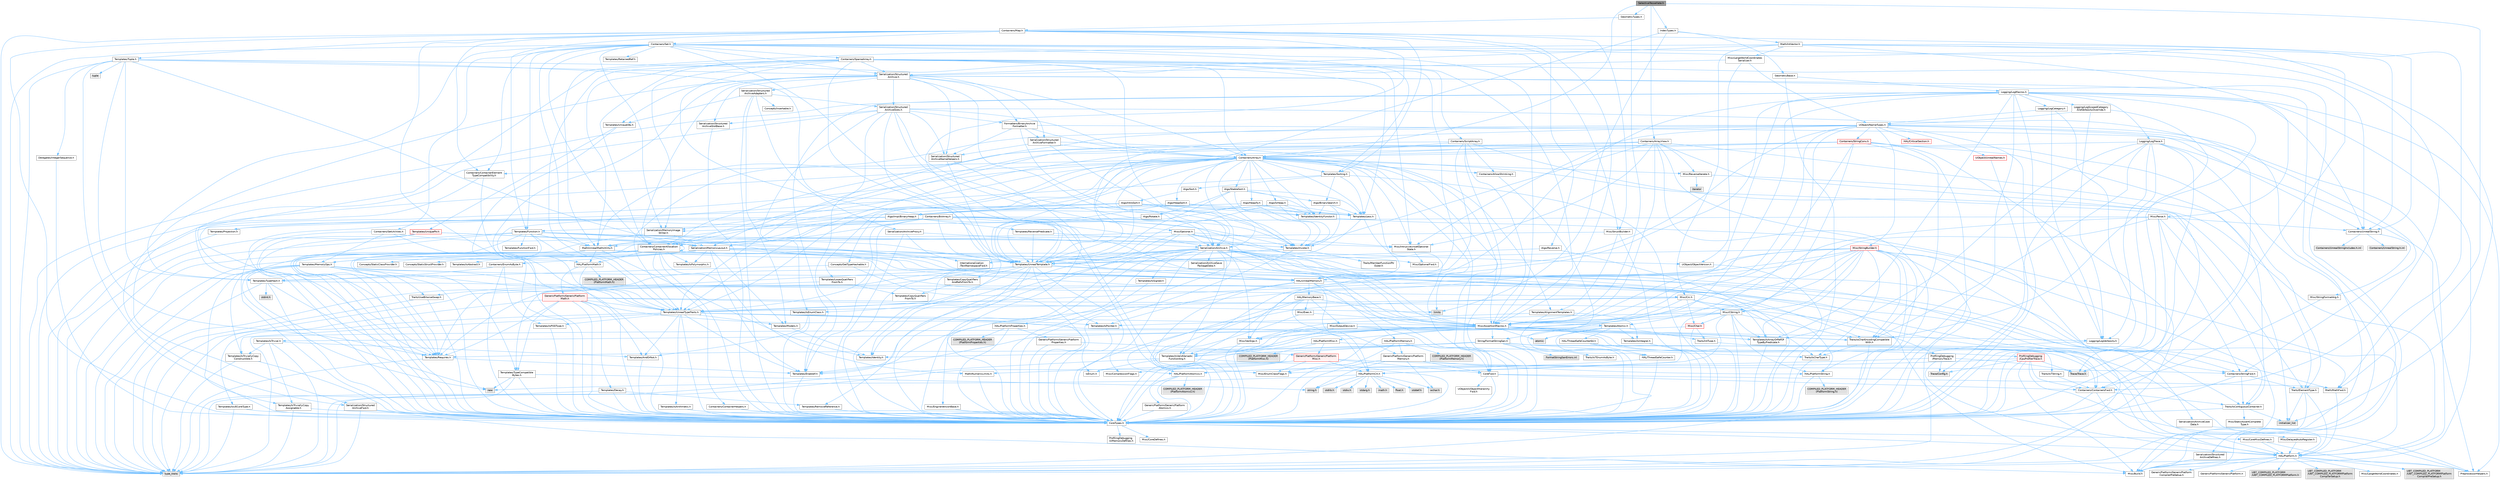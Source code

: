 digraph "SelectiveTessellate.h"
{
 // INTERACTIVE_SVG=YES
 // LATEX_PDF_SIZE
  bgcolor="transparent";
  edge [fontname=Helvetica,fontsize=10,labelfontname=Helvetica,labelfontsize=10];
  node [fontname=Helvetica,fontsize=10,shape=box,height=0.2,width=0.4];
  Node1 [id="Node000001",label="SelectiveTessellate.h",height=0.2,width=0.4,color="gray40", fillcolor="grey60", style="filled", fontcolor="black",tooltip=" "];
  Node1 -> Node2 [id="edge1_Node000001_Node000002",color="steelblue1",style="solid",tooltip=" "];
  Node2 [id="Node000002",label="GeometryTypes.h",height=0.2,width=0.4,color="grey40", fillcolor="white", style="filled",URL="$d3/dcd/GeometryTypes_8h.html",tooltip=" "];
  Node2 -> Node3 [id="edge2_Node000002_Node000003",color="steelblue1",style="solid",tooltip=" "];
  Node3 [id="Node000003",label="Containers/Map.h",height=0.2,width=0.4,color="grey40", fillcolor="white", style="filled",URL="$df/d79/Map_8h.html",tooltip=" "];
  Node3 -> Node4 [id="edge3_Node000003_Node000004",color="steelblue1",style="solid",tooltip=" "];
  Node4 [id="Node000004",label="CoreTypes.h",height=0.2,width=0.4,color="grey40", fillcolor="white", style="filled",URL="$dc/dec/CoreTypes_8h.html",tooltip=" "];
  Node4 -> Node5 [id="edge4_Node000004_Node000005",color="steelblue1",style="solid",tooltip=" "];
  Node5 [id="Node000005",label="HAL/Platform.h",height=0.2,width=0.4,color="grey40", fillcolor="white", style="filled",URL="$d9/dd0/Platform_8h.html",tooltip=" "];
  Node5 -> Node6 [id="edge5_Node000005_Node000006",color="steelblue1",style="solid",tooltip=" "];
  Node6 [id="Node000006",label="Misc/Build.h",height=0.2,width=0.4,color="grey40", fillcolor="white", style="filled",URL="$d3/dbb/Build_8h.html",tooltip=" "];
  Node5 -> Node7 [id="edge6_Node000005_Node000007",color="steelblue1",style="solid",tooltip=" "];
  Node7 [id="Node000007",label="Misc/LargeWorldCoordinates.h",height=0.2,width=0.4,color="grey40", fillcolor="white", style="filled",URL="$d2/dcb/LargeWorldCoordinates_8h.html",tooltip=" "];
  Node5 -> Node8 [id="edge7_Node000005_Node000008",color="steelblue1",style="solid",tooltip=" "];
  Node8 [id="Node000008",label="type_traits",height=0.2,width=0.4,color="grey60", fillcolor="#E0E0E0", style="filled",tooltip=" "];
  Node5 -> Node9 [id="edge8_Node000005_Node000009",color="steelblue1",style="solid",tooltip=" "];
  Node9 [id="Node000009",label="PreprocessorHelpers.h",height=0.2,width=0.4,color="grey40", fillcolor="white", style="filled",URL="$db/ddb/PreprocessorHelpers_8h.html",tooltip=" "];
  Node5 -> Node10 [id="edge9_Node000005_Node000010",color="steelblue1",style="solid",tooltip=" "];
  Node10 [id="Node000010",label="UBT_COMPILED_PLATFORM\l/UBT_COMPILED_PLATFORMPlatform\lCompilerPreSetup.h",height=0.2,width=0.4,color="grey60", fillcolor="#E0E0E0", style="filled",tooltip=" "];
  Node5 -> Node11 [id="edge10_Node000005_Node000011",color="steelblue1",style="solid",tooltip=" "];
  Node11 [id="Node000011",label="GenericPlatform/GenericPlatform\lCompilerPreSetup.h",height=0.2,width=0.4,color="grey40", fillcolor="white", style="filled",URL="$d9/dc8/GenericPlatformCompilerPreSetup_8h.html",tooltip=" "];
  Node5 -> Node12 [id="edge11_Node000005_Node000012",color="steelblue1",style="solid",tooltip=" "];
  Node12 [id="Node000012",label="GenericPlatform/GenericPlatform.h",height=0.2,width=0.4,color="grey40", fillcolor="white", style="filled",URL="$d6/d84/GenericPlatform_8h.html",tooltip=" "];
  Node5 -> Node13 [id="edge12_Node000005_Node000013",color="steelblue1",style="solid",tooltip=" "];
  Node13 [id="Node000013",label="UBT_COMPILED_PLATFORM\l/UBT_COMPILED_PLATFORMPlatform.h",height=0.2,width=0.4,color="grey60", fillcolor="#E0E0E0", style="filled",tooltip=" "];
  Node5 -> Node14 [id="edge13_Node000005_Node000014",color="steelblue1",style="solid",tooltip=" "];
  Node14 [id="Node000014",label="UBT_COMPILED_PLATFORM\l/UBT_COMPILED_PLATFORMPlatform\lCompilerSetup.h",height=0.2,width=0.4,color="grey60", fillcolor="#E0E0E0", style="filled",tooltip=" "];
  Node4 -> Node15 [id="edge14_Node000004_Node000015",color="steelblue1",style="solid",tooltip=" "];
  Node15 [id="Node000015",label="ProfilingDebugging\l/UMemoryDefines.h",height=0.2,width=0.4,color="grey40", fillcolor="white", style="filled",URL="$d2/da2/UMemoryDefines_8h.html",tooltip=" "];
  Node4 -> Node16 [id="edge15_Node000004_Node000016",color="steelblue1",style="solid",tooltip=" "];
  Node16 [id="Node000016",label="Misc/CoreMiscDefines.h",height=0.2,width=0.4,color="grey40", fillcolor="white", style="filled",URL="$da/d38/CoreMiscDefines_8h.html",tooltip=" "];
  Node16 -> Node5 [id="edge16_Node000016_Node000005",color="steelblue1",style="solid",tooltip=" "];
  Node16 -> Node9 [id="edge17_Node000016_Node000009",color="steelblue1",style="solid",tooltip=" "];
  Node4 -> Node17 [id="edge18_Node000004_Node000017",color="steelblue1",style="solid",tooltip=" "];
  Node17 [id="Node000017",label="Misc/CoreDefines.h",height=0.2,width=0.4,color="grey40", fillcolor="white", style="filled",URL="$d3/dd2/CoreDefines_8h.html",tooltip=" "];
  Node3 -> Node18 [id="edge19_Node000003_Node000018",color="steelblue1",style="solid",tooltip=" "];
  Node18 [id="Node000018",label="Algo/Reverse.h",height=0.2,width=0.4,color="grey40", fillcolor="white", style="filled",URL="$d5/d93/Reverse_8h.html",tooltip=" "];
  Node18 -> Node4 [id="edge20_Node000018_Node000004",color="steelblue1",style="solid",tooltip=" "];
  Node18 -> Node19 [id="edge21_Node000018_Node000019",color="steelblue1",style="solid",tooltip=" "];
  Node19 [id="Node000019",label="Templates/UnrealTemplate.h",height=0.2,width=0.4,color="grey40", fillcolor="white", style="filled",URL="$d4/d24/UnrealTemplate_8h.html",tooltip=" "];
  Node19 -> Node4 [id="edge22_Node000019_Node000004",color="steelblue1",style="solid",tooltip=" "];
  Node19 -> Node20 [id="edge23_Node000019_Node000020",color="steelblue1",style="solid",tooltip=" "];
  Node20 [id="Node000020",label="Templates/IsPointer.h",height=0.2,width=0.4,color="grey40", fillcolor="white", style="filled",URL="$d7/d05/IsPointer_8h.html",tooltip=" "];
  Node20 -> Node4 [id="edge24_Node000020_Node000004",color="steelblue1",style="solid",tooltip=" "];
  Node19 -> Node21 [id="edge25_Node000019_Node000021",color="steelblue1",style="solid",tooltip=" "];
  Node21 [id="Node000021",label="HAL/UnrealMemory.h",height=0.2,width=0.4,color="grey40", fillcolor="white", style="filled",URL="$d9/d96/UnrealMemory_8h.html",tooltip=" "];
  Node21 -> Node4 [id="edge26_Node000021_Node000004",color="steelblue1",style="solid",tooltip=" "];
  Node21 -> Node22 [id="edge27_Node000021_Node000022",color="steelblue1",style="solid",tooltip=" "];
  Node22 [id="Node000022",label="GenericPlatform/GenericPlatform\lMemory.h",height=0.2,width=0.4,color="grey40", fillcolor="white", style="filled",URL="$dd/d22/GenericPlatformMemory_8h.html",tooltip=" "];
  Node22 -> Node23 [id="edge28_Node000022_Node000023",color="steelblue1",style="solid",tooltip=" "];
  Node23 [id="Node000023",label="CoreFwd.h",height=0.2,width=0.4,color="grey40", fillcolor="white", style="filled",URL="$d1/d1e/CoreFwd_8h.html",tooltip=" "];
  Node23 -> Node4 [id="edge29_Node000023_Node000004",color="steelblue1",style="solid",tooltip=" "];
  Node23 -> Node24 [id="edge30_Node000023_Node000024",color="steelblue1",style="solid",tooltip=" "];
  Node24 [id="Node000024",label="Containers/ContainersFwd.h",height=0.2,width=0.4,color="grey40", fillcolor="white", style="filled",URL="$d4/d0a/ContainersFwd_8h.html",tooltip=" "];
  Node24 -> Node5 [id="edge31_Node000024_Node000005",color="steelblue1",style="solid",tooltip=" "];
  Node24 -> Node4 [id="edge32_Node000024_Node000004",color="steelblue1",style="solid",tooltip=" "];
  Node24 -> Node25 [id="edge33_Node000024_Node000025",color="steelblue1",style="solid",tooltip=" "];
  Node25 [id="Node000025",label="Traits/IsContiguousContainer.h",height=0.2,width=0.4,color="grey40", fillcolor="white", style="filled",URL="$d5/d3c/IsContiguousContainer_8h.html",tooltip=" "];
  Node25 -> Node4 [id="edge34_Node000025_Node000004",color="steelblue1",style="solid",tooltip=" "];
  Node25 -> Node26 [id="edge35_Node000025_Node000026",color="steelblue1",style="solid",tooltip=" "];
  Node26 [id="Node000026",label="Misc/StaticAssertComplete\lType.h",height=0.2,width=0.4,color="grey40", fillcolor="white", style="filled",URL="$d5/d4e/StaticAssertCompleteType_8h.html",tooltip=" "];
  Node25 -> Node27 [id="edge36_Node000025_Node000027",color="steelblue1",style="solid",tooltip=" "];
  Node27 [id="Node000027",label="initializer_list",height=0.2,width=0.4,color="grey60", fillcolor="#E0E0E0", style="filled",tooltip=" "];
  Node23 -> Node28 [id="edge37_Node000023_Node000028",color="steelblue1",style="solid",tooltip=" "];
  Node28 [id="Node000028",label="Math/MathFwd.h",height=0.2,width=0.4,color="grey40", fillcolor="white", style="filled",URL="$d2/d10/MathFwd_8h.html",tooltip=" "];
  Node28 -> Node5 [id="edge38_Node000028_Node000005",color="steelblue1",style="solid",tooltip=" "];
  Node23 -> Node29 [id="edge39_Node000023_Node000029",color="steelblue1",style="solid",tooltip=" "];
  Node29 [id="Node000029",label="UObject/UObjectHierarchy\lFwd.h",height=0.2,width=0.4,color="grey40", fillcolor="white", style="filled",URL="$d3/d13/UObjectHierarchyFwd_8h.html",tooltip=" "];
  Node22 -> Node4 [id="edge40_Node000022_Node000004",color="steelblue1",style="solid",tooltip=" "];
  Node22 -> Node30 [id="edge41_Node000022_Node000030",color="steelblue1",style="solid",tooltip=" "];
  Node30 [id="Node000030",label="HAL/PlatformString.h",height=0.2,width=0.4,color="grey40", fillcolor="white", style="filled",URL="$db/db5/PlatformString_8h.html",tooltip=" "];
  Node30 -> Node4 [id="edge42_Node000030_Node000004",color="steelblue1",style="solid",tooltip=" "];
  Node30 -> Node31 [id="edge43_Node000030_Node000031",color="steelblue1",style="solid",tooltip=" "];
  Node31 [id="Node000031",label="COMPILED_PLATFORM_HEADER\l(PlatformString.h)",height=0.2,width=0.4,color="grey60", fillcolor="#E0E0E0", style="filled",tooltip=" "];
  Node22 -> Node32 [id="edge44_Node000022_Node000032",color="steelblue1",style="solid",tooltip=" "];
  Node32 [id="Node000032",label="string.h",height=0.2,width=0.4,color="grey60", fillcolor="#E0E0E0", style="filled",tooltip=" "];
  Node22 -> Node33 [id="edge45_Node000022_Node000033",color="steelblue1",style="solid",tooltip=" "];
  Node33 [id="Node000033",label="wchar.h",height=0.2,width=0.4,color="grey60", fillcolor="#E0E0E0", style="filled",tooltip=" "];
  Node21 -> Node34 [id="edge46_Node000021_Node000034",color="steelblue1",style="solid",tooltip=" "];
  Node34 [id="Node000034",label="HAL/MemoryBase.h",height=0.2,width=0.4,color="grey40", fillcolor="white", style="filled",URL="$d6/d9f/MemoryBase_8h.html",tooltip=" "];
  Node34 -> Node4 [id="edge47_Node000034_Node000004",color="steelblue1",style="solid",tooltip=" "];
  Node34 -> Node35 [id="edge48_Node000034_Node000035",color="steelblue1",style="solid",tooltip=" "];
  Node35 [id="Node000035",label="HAL/PlatformAtomics.h",height=0.2,width=0.4,color="grey40", fillcolor="white", style="filled",URL="$d3/d36/PlatformAtomics_8h.html",tooltip=" "];
  Node35 -> Node4 [id="edge49_Node000035_Node000004",color="steelblue1",style="solid",tooltip=" "];
  Node35 -> Node36 [id="edge50_Node000035_Node000036",color="steelblue1",style="solid",tooltip=" "];
  Node36 [id="Node000036",label="GenericPlatform/GenericPlatform\lAtomics.h",height=0.2,width=0.4,color="grey40", fillcolor="white", style="filled",URL="$da/d72/GenericPlatformAtomics_8h.html",tooltip=" "];
  Node36 -> Node4 [id="edge51_Node000036_Node000004",color="steelblue1",style="solid",tooltip=" "];
  Node35 -> Node37 [id="edge52_Node000035_Node000037",color="steelblue1",style="solid",tooltip=" "];
  Node37 [id="Node000037",label="COMPILED_PLATFORM_HEADER\l(PlatformAtomics.h)",height=0.2,width=0.4,color="grey60", fillcolor="#E0E0E0", style="filled",tooltip=" "];
  Node34 -> Node38 [id="edge53_Node000034_Node000038",color="steelblue1",style="solid",tooltip=" "];
  Node38 [id="Node000038",label="HAL/PlatformCrt.h",height=0.2,width=0.4,color="grey40", fillcolor="white", style="filled",URL="$d8/d75/PlatformCrt_8h.html",tooltip=" "];
  Node38 -> Node39 [id="edge54_Node000038_Node000039",color="steelblue1",style="solid",tooltip=" "];
  Node39 [id="Node000039",label="new",height=0.2,width=0.4,color="grey60", fillcolor="#E0E0E0", style="filled",tooltip=" "];
  Node38 -> Node33 [id="edge55_Node000038_Node000033",color="steelblue1",style="solid",tooltip=" "];
  Node38 -> Node40 [id="edge56_Node000038_Node000040",color="steelblue1",style="solid",tooltip=" "];
  Node40 [id="Node000040",label="stddef.h",height=0.2,width=0.4,color="grey60", fillcolor="#E0E0E0", style="filled",tooltip=" "];
  Node38 -> Node41 [id="edge57_Node000038_Node000041",color="steelblue1",style="solid",tooltip=" "];
  Node41 [id="Node000041",label="stdlib.h",height=0.2,width=0.4,color="grey60", fillcolor="#E0E0E0", style="filled",tooltip=" "];
  Node38 -> Node42 [id="edge58_Node000038_Node000042",color="steelblue1",style="solid",tooltip=" "];
  Node42 [id="Node000042",label="stdio.h",height=0.2,width=0.4,color="grey60", fillcolor="#E0E0E0", style="filled",tooltip=" "];
  Node38 -> Node43 [id="edge59_Node000038_Node000043",color="steelblue1",style="solid",tooltip=" "];
  Node43 [id="Node000043",label="stdarg.h",height=0.2,width=0.4,color="grey60", fillcolor="#E0E0E0", style="filled",tooltip=" "];
  Node38 -> Node44 [id="edge60_Node000038_Node000044",color="steelblue1",style="solid",tooltip=" "];
  Node44 [id="Node000044",label="math.h",height=0.2,width=0.4,color="grey60", fillcolor="#E0E0E0", style="filled",tooltip=" "];
  Node38 -> Node45 [id="edge61_Node000038_Node000045",color="steelblue1",style="solid",tooltip=" "];
  Node45 [id="Node000045",label="float.h",height=0.2,width=0.4,color="grey60", fillcolor="#E0E0E0", style="filled",tooltip=" "];
  Node38 -> Node32 [id="edge62_Node000038_Node000032",color="steelblue1",style="solid",tooltip=" "];
  Node34 -> Node46 [id="edge63_Node000034_Node000046",color="steelblue1",style="solid",tooltip=" "];
  Node46 [id="Node000046",label="Misc/Exec.h",height=0.2,width=0.4,color="grey40", fillcolor="white", style="filled",URL="$de/ddb/Exec_8h.html",tooltip=" "];
  Node46 -> Node4 [id="edge64_Node000046_Node000004",color="steelblue1",style="solid",tooltip=" "];
  Node46 -> Node47 [id="edge65_Node000046_Node000047",color="steelblue1",style="solid",tooltip=" "];
  Node47 [id="Node000047",label="Misc/AssertionMacros.h",height=0.2,width=0.4,color="grey40", fillcolor="white", style="filled",URL="$d0/dfa/AssertionMacros_8h.html",tooltip=" "];
  Node47 -> Node4 [id="edge66_Node000047_Node000004",color="steelblue1",style="solid",tooltip=" "];
  Node47 -> Node5 [id="edge67_Node000047_Node000005",color="steelblue1",style="solid",tooltip=" "];
  Node47 -> Node48 [id="edge68_Node000047_Node000048",color="steelblue1",style="solid",tooltip=" "];
  Node48 [id="Node000048",label="HAL/PlatformMisc.h",height=0.2,width=0.4,color="grey40", fillcolor="white", style="filled",URL="$d0/df5/PlatformMisc_8h.html",tooltip=" "];
  Node48 -> Node4 [id="edge69_Node000048_Node000004",color="steelblue1",style="solid",tooltip=" "];
  Node48 -> Node49 [id="edge70_Node000048_Node000049",color="steelblue1",style="solid",tooltip=" "];
  Node49 [id="Node000049",label="GenericPlatform/GenericPlatform\lMisc.h",height=0.2,width=0.4,color="red", fillcolor="#FFF0F0", style="filled",URL="$db/d9a/GenericPlatformMisc_8h.html",tooltip=" "];
  Node49 -> Node50 [id="edge71_Node000049_Node000050",color="steelblue1",style="solid",tooltip=" "];
  Node50 [id="Node000050",label="Containers/StringFwd.h",height=0.2,width=0.4,color="grey40", fillcolor="white", style="filled",URL="$df/d37/StringFwd_8h.html",tooltip=" "];
  Node50 -> Node4 [id="edge72_Node000050_Node000004",color="steelblue1",style="solid",tooltip=" "];
  Node50 -> Node51 [id="edge73_Node000050_Node000051",color="steelblue1",style="solid",tooltip=" "];
  Node51 [id="Node000051",label="Traits/ElementType.h",height=0.2,width=0.4,color="grey40", fillcolor="white", style="filled",URL="$d5/d4f/ElementType_8h.html",tooltip=" "];
  Node51 -> Node5 [id="edge74_Node000051_Node000005",color="steelblue1",style="solid",tooltip=" "];
  Node51 -> Node27 [id="edge75_Node000051_Node000027",color="steelblue1",style="solid",tooltip=" "];
  Node51 -> Node8 [id="edge76_Node000051_Node000008",color="steelblue1",style="solid",tooltip=" "];
  Node50 -> Node25 [id="edge77_Node000050_Node000025",color="steelblue1",style="solid",tooltip=" "];
  Node49 -> Node23 [id="edge78_Node000049_Node000023",color="steelblue1",style="solid",tooltip=" "];
  Node49 -> Node4 [id="edge79_Node000049_Node000004",color="steelblue1",style="solid",tooltip=" "];
  Node49 -> Node38 [id="edge80_Node000049_Node000038",color="steelblue1",style="solid",tooltip=" "];
  Node49 -> Node53 [id="edge81_Node000049_Node000053",color="steelblue1",style="solid",tooltip=" "];
  Node53 [id="Node000053",label="Math/NumericLimits.h",height=0.2,width=0.4,color="grey40", fillcolor="white", style="filled",URL="$df/d1b/NumericLimits_8h.html",tooltip=" "];
  Node53 -> Node4 [id="edge82_Node000053_Node000004",color="steelblue1",style="solid",tooltip=" "];
  Node49 -> Node54 [id="edge83_Node000049_Node000054",color="steelblue1",style="solid",tooltip=" "];
  Node54 [id="Node000054",label="Misc/CompressionFlags.h",height=0.2,width=0.4,color="grey40", fillcolor="white", style="filled",URL="$d9/d76/CompressionFlags_8h.html",tooltip=" "];
  Node49 -> Node55 [id="edge84_Node000049_Node000055",color="steelblue1",style="solid",tooltip=" "];
  Node55 [id="Node000055",label="Misc/EnumClassFlags.h",height=0.2,width=0.4,color="grey40", fillcolor="white", style="filled",URL="$d8/de7/EnumClassFlags_8h.html",tooltip=" "];
  Node48 -> Node58 [id="edge85_Node000048_Node000058",color="steelblue1",style="solid",tooltip=" "];
  Node58 [id="Node000058",label="COMPILED_PLATFORM_HEADER\l(PlatformMisc.h)",height=0.2,width=0.4,color="grey60", fillcolor="#E0E0E0", style="filled",tooltip=" "];
  Node48 -> Node59 [id="edge86_Node000048_Node000059",color="steelblue1",style="solid",tooltip=" "];
  Node59 [id="Node000059",label="ProfilingDebugging\l/CpuProfilerTrace.h",height=0.2,width=0.4,color="red", fillcolor="#FFF0F0", style="filled",URL="$da/dcb/CpuProfilerTrace_8h.html",tooltip=" "];
  Node59 -> Node4 [id="edge87_Node000059_Node000004",color="steelblue1",style="solid",tooltip=" "];
  Node59 -> Node24 [id="edge88_Node000059_Node000024",color="steelblue1",style="solid",tooltip=" "];
  Node59 -> Node35 [id="edge89_Node000059_Node000035",color="steelblue1",style="solid",tooltip=" "];
  Node59 -> Node9 [id="edge90_Node000059_Node000009",color="steelblue1",style="solid",tooltip=" "];
  Node59 -> Node6 [id="edge91_Node000059_Node000006",color="steelblue1",style="solid",tooltip=" "];
  Node59 -> Node60 [id="edge92_Node000059_Node000060",color="steelblue1",style="solid",tooltip=" "];
  Node60 [id="Node000060",label="Trace/Config.h",height=0.2,width=0.4,color="grey60", fillcolor="#E0E0E0", style="filled",tooltip=" "];
  Node59 -> Node63 [id="edge93_Node000059_Node000063",color="steelblue1",style="solid",tooltip=" "];
  Node63 [id="Node000063",label="Trace/Trace.h",height=0.2,width=0.4,color="grey60", fillcolor="#E0E0E0", style="filled",tooltip=" "];
  Node47 -> Node9 [id="edge94_Node000047_Node000009",color="steelblue1",style="solid",tooltip=" "];
  Node47 -> Node64 [id="edge95_Node000047_Node000064",color="steelblue1",style="solid",tooltip=" "];
  Node64 [id="Node000064",label="Templates/EnableIf.h",height=0.2,width=0.4,color="grey40", fillcolor="white", style="filled",URL="$d7/d60/EnableIf_8h.html",tooltip=" "];
  Node64 -> Node4 [id="edge96_Node000064_Node000004",color="steelblue1",style="solid",tooltip=" "];
  Node47 -> Node65 [id="edge97_Node000047_Node000065",color="steelblue1",style="solid",tooltip=" "];
  Node65 [id="Node000065",label="Templates/IsArrayOrRefOf\lTypeByPredicate.h",height=0.2,width=0.4,color="grey40", fillcolor="white", style="filled",URL="$d6/da1/IsArrayOrRefOfTypeByPredicate_8h.html",tooltip=" "];
  Node65 -> Node4 [id="edge98_Node000065_Node000004",color="steelblue1",style="solid",tooltip=" "];
  Node47 -> Node66 [id="edge99_Node000047_Node000066",color="steelblue1",style="solid",tooltip=" "];
  Node66 [id="Node000066",label="Templates/IsValidVariadic\lFunctionArg.h",height=0.2,width=0.4,color="grey40", fillcolor="white", style="filled",URL="$d0/dc8/IsValidVariadicFunctionArg_8h.html",tooltip=" "];
  Node66 -> Node4 [id="edge100_Node000066_Node000004",color="steelblue1",style="solid",tooltip=" "];
  Node66 -> Node67 [id="edge101_Node000066_Node000067",color="steelblue1",style="solid",tooltip=" "];
  Node67 [id="Node000067",label="IsEnum.h",height=0.2,width=0.4,color="grey40", fillcolor="white", style="filled",URL="$d4/de5/IsEnum_8h.html",tooltip=" "];
  Node66 -> Node8 [id="edge102_Node000066_Node000008",color="steelblue1",style="solid",tooltip=" "];
  Node47 -> Node68 [id="edge103_Node000047_Node000068",color="steelblue1",style="solid",tooltip=" "];
  Node68 [id="Node000068",label="Traits/IsCharEncodingCompatible\lWith.h",height=0.2,width=0.4,color="grey40", fillcolor="white", style="filled",URL="$df/dd1/IsCharEncodingCompatibleWith_8h.html",tooltip=" "];
  Node68 -> Node8 [id="edge104_Node000068_Node000008",color="steelblue1",style="solid",tooltip=" "];
  Node68 -> Node69 [id="edge105_Node000068_Node000069",color="steelblue1",style="solid",tooltip=" "];
  Node69 [id="Node000069",label="Traits/IsCharType.h",height=0.2,width=0.4,color="grey40", fillcolor="white", style="filled",URL="$db/d51/IsCharType_8h.html",tooltip=" "];
  Node69 -> Node4 [id="edge106_Node000069_Node000004",color="steelblue1",style="solid",tooltip=" "];
  Node47 -> Node70 [id="edge107_Node000047_Node000070",color="steelblue1",style="solid",tooltip=" "];
  Node70 [id="Node000070",label="Misc/VarArgs.h",height=0.2,width=0.4,color="grey40", fillcolor="white", style="filled",URL="$d5/d6f/VarArgs_8h.html",tooltip=" "];
  Node70 -> Node4 [id="edge108_Node000070_Node000004",color="steelblue1",style="solid",tooltip=" "];
  Node47 -> Node71 [id="edge109_Node000047_Node000071",color="steelblue1",style="solid",tooltip=" "];
  Node71 [id="Node000071",label="String/FormatStringSan.h",height=0.2,width=0.4,color="grey40", fillcolor="white", style="filled",URL="$d3/d8b/FormatStringSan_8h.html",tooltip=" "];
  Node71 -> Node8 [id="edge110_Node000071_Node000008",color="steelblue1",style="solid",tooltip=" "];
  Node71 -> Node4 [id="edge111_Node000071_Node000004",color="steelblue1",style="solid",tooltip=" "];
  Node71 -> Node72 [id="edge112_Node000071_Node000072",color="steelblue1",style="solid",tooltip=" "];
  Node72 [id="Node000072",label="Templates/Requires.h",height=0.2,width=0.4,color="grey40", fillcolor="white", style="filled",URL="$dc/d96/Requires_8h.html",tooltip=" "];
  Node72 -> Node64 [id="edge113_Node000072_Node000064",color="steelblue1",style="solid",tooltip=" "];
  Node72 -> Node8 [id="edge114_Node000072_Node000008",color="steelblue1",style="solid",tooltip=" "];
  Node71 -> Node73 [id="edge115_Node000071_Node000073",color="steelblue1",style="solid",tooltip=" "];
  Node73 [id="Node000073",label="Templates/Identity.h",height=0.2,width=0.4,color="grey40", fillcolor="white", style="filled",URL="$d0/dd5/Identity_8h.html",tooltip=" "];
  Node71 -> Node66 [id="edge116_Node000071_Node000066",color="steelblue1",style="solid",tooltip=" "];
  Node71 -> Node69 [id="edge117_Node000071_Node000069",color="steelblue1",style="solid",tooltip=" "];
  Node71 -> Node74 [id="edge118_Node000071_Node000074",color="steelblue1",style="solid",tooltip=" "];
  Node74 [id="Node000074",label="Traits/IsTEnumAsByte.h",height=0.2,width=0.4,color="grey40", fillcolor="white", style="filled",URL="$d1/de6/IsTEnumAsByte_8h.html",tooltip=" "];
  Node71 -> Node75 [id="edge119_Node000071_Node000075",color="steelblue1",style="solid",tooltip=" "];
  Node75 [id="Node000075",label="Traits/IsTString.h",height=0.2,width=0.4,color="grey40", fillcolor="white", style="filled",URL="$d0/df8/IsTString_8h.html",tooltip=" "];
  Node75 -> Node24 [id="edge120_Node000075_Node000024",color="steelblue1",style="solid",tooltip=" "];
  Node71 -> Node24 [id="edge121_Node000071_Node000024",color="steelblue1",style="solid",tooltip=" "];
  Node71 -> Node76 [id="edge122_Node000071_Node000076",color="steelblue1",style="solid",tooltip=" "];
  Node76 [id="Node000076",label="FormatStringSanErrors.inl",height=0.2,width=0.4,color="grey60", fillcolor="#E0E0E0", style="filled",tooltip=" "];
  Node47 -> Node77 [id="edge123_Node000047_Node000077",color="steelblue1",style="solid",tooltip=" "];
  Node77 [id="Node000077",label="atomic",height=0.2,width=0.4,color="grey60", fillcolor="#E0E0E0", style="filled",tooltip=" "];
  Node34 -> Node78 [id="edge124_Node000034_Node000078",color="steelblue1",style="solid",tooltip=" "];
  Node78 [id="Node000078",label="Misc/OutputDevice.h",height=0.2,width=0.4,color="grey40", fillcolor="white", style="filled",URL="$d7/d32/OutputDevice_8h.html",tooltip=" "];
  Node78 -> Node23 [id="edge125_Node000078_Node000023",color="steelblue1",style="solid",tooltip=" "];
  Node78 -> Node4 [id="edge126_Node000078_Node000004",color="steelblue1",style="solid",tooltip=" "];
  Node78 -> Node79 [id="edge127_Node000078_Node000079",color="steelblue1",style="solid",tooltip=" "];
  Node79 [id="Node000079",label="Logging/LogVerbosity.h",height=0.2,width=0.4,color="grey40", fillcolor="white", style="filled",URL="$d2/d8f/LogVerbosity_8h.html",tooltip=" "];
  Node79 -> Node4 [id="edge128_Node000079_Node000004",color="steelblue1",style="solid",tooltip=" "];
  Node78 -> Node70 [id="edge129_Node000078_Node000070",color="steelblue1",style="solid",tooltip=" "];
  Node78 -> Node65 [id="edge130_Node000078_Node000065",color="steelblue1",style="solid",tooltip=" "];
  Node78 -> Node66 [id="edge131_Node000078_Node000066",color="steelblue1",style="solid",tooltip=" "];
  Node78 -> Node68 [id="edge132_Node000078_Node000068",color="steelblue1",style="solid",tooltip=" "];
  Node34 -> Node80 [id="edge133_Node000034_Node000080",color="steelblue1",style="solid",tooltip=" "];
  Node80 [id="Node000080",label="Templates/Atomic.h",height=0.2,width=0.4,color="grey40", fillcolor="white", style="filled",URL="$d3/d91/Atomic_8h.html",tooltip=" "];
  Node80 -> Node81 [id="edge134_Node000080_Node000081",color="steelblue1",style="solid",tooltip=" "];
  Node81 [id="Node000081",label="HAL/ThreadSafeCounter.h",height=0.2,width=0.4,color="grey40", fillcolor="white", style="filled",URL="$dc/dc9/ThreadSafeCounter_8h.html",tooltip=" "];
  Node81 -> Node4 [id="edge135_Node000081_Node000004",color="steelblue1",style="solid",tooltip=" "];
  Node81 -> Node35 [id="edge136_Node000081_Node000035",color="steelblue1",style="solid",tooltip=" "];
  Node80 -> Node82 [id="edge137_Node000080_Node000082",color="steelblue1",style="solid",tooltip=" "];
  Node82 [id="Node000082",label="HAL/ThreadSafeCounter64.h",height=0.2,width=0.4,color="grey40", fillcolor="white", style="filled",URL="$d0/d12/ThreadSafeCounter64_8h.html",tooltip=" "];
  Node82 -> Node4 [id="edge138_Node000082_Node000004",color="steelblue1",style="solid",tooltip=" "];
  Node82 -> Node81 [id="edge139_Node000082_Node000081",color="steelblue1",style="solid",tooltip=" "];
  Node80 -> Node83 [id="edge140_Node000080_Node000083",color="steelblue1",style="solid",tooltip=" "];
  Node83 [id="Node000083",label="Templates/IsIntegral.h",height=0.2,width=0.4,color="grey40", fillcolor="white", style="filled",URL="$da/d64/IsIntegral_8h.html",tooltip=" "];
  Node83 -> Node4 [id="edge141_Node000083_Node000004",color="steelblue1",style="solid",tooltip=" "];
  Node80 -> Node84 [id="edge142_Node000080_Node000084",color="steelblue1",style="solid",tooltip=" "];
  Node84 [id="Node000084",label="Templates/IsTrivial.h",height=0.2,width=0.4,color="grey40", fillcolor="white", style="filled",URL="$da/d4c/IsTrivial_8h.html",tooltip=" "];
  Node84 -> Node85 [id="edge143_Node000084_Node000085",color="steelblue1",style="solid",tooltip=" "];
  Node85 [id="Node000085",label="Templates/AndOrNot.h",height=0.2,width=0.4,color="grey40", fillcolor="white", style="filled",URL="$db/d0a/AndOrNot_8h.html",tooltip=" "];
  Node85 -> Node4 [id="edge144_Node000085_Node000004",color="steelblue1",style="solid",tooltip=" "];
  Node84 -> Node86 [id="edge145_Node000084_Node000086",color="steelblue1",style="solid",tooltip=" "];
  Node86 [id="Node000086",label="Templates/IsTriviallyCopy\lConstructible.h",height=0.2,width=0.4,color="grey40", fillcolor="white", style="filled",URL="$d3/d78/IsTriviallyCopyConstructible_8h.html",tooltip=" "];
  Node86 -> Node4 [id="edge146_Node000086_Node000004",color="steelblue1",style="solid",tooltip=" "];
  Node86 -> Node8 [id="edge147_Node000086_Node000008",color="steelblue1",style="solid",tooltip=" "];
  Node84 -> Node87 [id="edge148_Node000084_Node000087",color="steelblue1",style="solid",tooltip=" "];
  Node87 [id="Node000087",label="Templates/IsTriviallyCopy\lAssignable.h",height=0.2,width=0.4,color="grey40", fillcolor="white", style="filled",URL="$d2/df2/IsTriviallyCopyAssignable_8h.html",tooltip=" "];
  Node87 -> Node4 [id="edge149_Node000087_Node000004",color="steelblue1",style="solid",tooltip=" "];
  Node87 -> Node8 [id="edge150_Node000087_Node000008",color="steelblue1",style="solid",tooltip=" "];
  Node84 -> Node8 [id="edge151_Node000084_Node000008",color="steelblue1",style="solid",tooltip=" "];
  Node80 -> Node88 [id="edge152_Node000080_Node000088",color="steelblue1",style="solid",tooltip=" "];
  Node88 [id="Node000088",label="Traits/IntType.h",height=0.2,width=0.4,color="grey40", fillcolor="white", style="filled",URL="$d7/deb/IntType_8h.html",tooltip=" "];
  Node88 -> Node5 [id="edge153_Node000088_Node000005",color="steelblue1",style="solid",tooltip=" "];
  Node80 -> Node77 [id="edge154_Node000080_Node000077",color="steelblue1",style="solid",tooltip=" "];
  Node21 -> Node89 [id="edge155_Node000021_Node000089",color="steelblue1",style="solid",tooltip=" "];
  Node89 [id="Node000089",label="HAL/PlatformMemory.h",height=0.2,width=0.4,color="grey40", fillcolor="white", style="filled",URL="$de/d68/PlatformMemory_8h.html",tooltip=" "];
  Node89 -> Node4 [id="edge156_Node000089_Node000004",color="steelblue1",style="solid",tooltip=" "];
  Node89 -> Node22 [id="edge157_Node000089_Node000022",color="steelblue1",style="solid",tooltip=" "];
  Node89 -> Node90 [id="edge158_Node000089_Node000090",color="steelblue1",style="solid",tooltip=" "];
  Node90 [id="Node000090",label="COMPILED_PLATFORM_HEADER\l(PlatformMemory.h)",height=0.2,width=0.4,color="grey60", fillcolor="#E0E0E0", style="filled",tooltip=" "];
  Node21 -> Node91 [id="edge159_Node000021_Node000091",color="steelblue1",style="solid",tooltip=" "];
  Node91 [id="Node000091",label="ProfilingDebugging\l/MemoryTrace.h",height=0.2,width=0.4,color="grey40", fillcolor="white", style="filled",URL="$da/dd7/MemoryTrace_8h.html",tooltip=" "];
  Node91 -> Node5 [id="edge160_Node000091_Node000005",color="steelblue1",style="solid",tooltip=" "];
  Node91 -> Node55 [id="edge161_Node000091_Node000055",color="steelblue1",style="solid",tooltip=" "];
  Node91 -> Node60 [id="edge162_Node000091_Node000060",color="steelblue1",style="solid",tooltip=" "];
  Node91 -> Node63 [id="edge163_Node000091_Node000063",color="steelblue1",style="solid",tooltip=" "];
  Node21 -> Node20 [id="edge164_Node000021_Node000020",color="steelblue1",style="solid",tooltip=" "];
  Node19 -> Node92 [id="edge165_Node000019_Node000092",color="steelblue1",style="solid",tooltip=" "];
  Node92 [id="Node000092",label="Templates/CopyQualifiers\lAndRefsFromTo.h",height=0.2,width=0.4,color="grey40", fillcolor="white", style="filled",URL="$d3/db3/CopyQualifiersAndRefsFromTo_8h.html",tooltip=" "];
  Node92 -> Node93 [id="edge166_Node000092_Node000093",color="steelblue1",style="solid",tooltip=" "];
  Node93 [id="Node000093",label="Templates/CopyQualifiers\lFromTo.h",height=0.2,width=0.4,color="grey40", fillcolor="white", style="filled",URL="$d5/db4/CopyQualifiersFromTo_8h.html",tooltip=" "];
  Node19 -> Node94 [id="edge167_Node000019_Node000094",color="steelblue1",style="solid",tooltip=" "];
  Node94 [id="Node000094",label="Templates/UnrealTypeTraits.h",height=0.2,width=0.4,color="grey40", fillcolor="white", style="filled",URL="$d2/d2d/UnrealTypeTraits_8h.html",tooltip=" "];
  Node94 -> Node4 [id="edge168_Node000094_Node000004",color="steelblue1",style="solid",tooltip=" "];
  Node94 -> Node20 [id="edge169_Node000094_Node000020",color="steelblue1",style="solid",tooltip=" "];
  Node94 -> Node47 [id="edge170_Node000094_Node000047",color="steelblue1",style="solid",tooltip=" "];
  Node94 -> Node85 [id="edge171_Node000094_Node000085",color="steelblue1",style="solid",tooltip=" "];
  Node94 -> Node64 [id="edge172_Node000094_Node000064",color="steelblue1",style="solid",tooltip=" "];
  Node94 -> Node95 [id="edge173_Node000094_Node000095",color="steelblue1",style="solid",tooltip=" "];
  Node95 [id="Node000095",label="Templates/IsArithmetic.h",height=0.2,width=0.4,color="grey40", fillcolor="white", style="filled",URL="$d2/d5d/IsArithmetic_8h.html",tooltip=" "];
  Node95 -> Node4 [id="edge174_Node000095_Node000004",color="steelblue1",style="solid",tooltip=" "];
  Node94 -> Node67 [id="edge175_Node000094_Node000067",color="steelblue1",style="solid",tooltip=" "];
  Node94 -> Node96 [id="edge176_Node000094_Node000096",color="steelblue1",style="solid",tooltip=" "];
  Node96 [id="Node000096",label="Templates/Models.h",height=0.2,width=0.4,color="grey40", fillcolor="white", style="filled",URL="$d3/d0c/Models_8h.html",tooltip=" "];
  Node96 -> Node73 [id="edge177_Node000096_Node000073",color="steelblue1",style="solid",tooltip=" "];
  Node94 -> Node97 [id="edge178_Node000094_Node000097",color="steelblue1",style="solid",tooltip=" "];
  Node97 [id="Node000097",label="Templates/IsPODType.h",height=0.2,width=0.4,color="grey40", fillcolor="white", style="filled",URL="$d7/db1/IsPODType_8h.html",tooltip=" "];
  Node97 -> Node4 [id="edge179_Node000097_Node000004",color="steelblue1",style="solid",tooltip=" "];
  Node94 -> Node98 [id="edge180_Node000094_Node000098",color="steelblue1",style="solid",tooltip=" "];
  Node98 [id="Node000098",label="Templates/IsUECoreType.h",height=0.2,width=0.4,color="grey40", fillcolor="white", style="filled",URL="$d1/db8/IsUECoreType_8h.html",tooltip=" "];
  Node98 -> Node4 [id="edge181_Node000098_Node000004",color="steelblue1",style="solid",tooltip=" "];
  Node98 -> Node8 [id="edge182_Node000098_Node000008",color="steelblue1",style="solid",tooltip=" "];
  Node94 -> Node86 [id="edge183_Node000094_Node000086",color="steelblue1",style="solid",tooltip=" "];
  Node19 -> Node99 [id="edge184_Node000019_Node000099",color="steelblue1",style="solid",tooltip=" "];
  Node99 [id="Node000099",label="Templates/RemoveReference.h",height=0.2,width=0.4,color="grey40", fillcolor="white", style="filled",URL="$da/dbe/RemoveReference_8h.html",tooltip=" "];
  Node99 -> Node4 [id="edge185_Node000099_Node000004",color="steelblue1",style="solid",tooltip=" "];
  Node19 -> Node72 [id="edge186_Node000019_Node000072",color="steelblue1",style="solid",tooltip=" "];
  Node19 -> Node100 [id="edge187_Node000019_Node000100",color="steelblue1",style="solid",tooltip=" "];
  Node100 [id="Node000100",label="Templates/TypeCompatible\lBytes.h",height=0.2,width=0.4,color="grey40", fillcolor="white", style="filled",URL="$df/d0a/TypeCompatibleBytes_8h.html",tooltip=" "];
  Node100 -> Node4 [id="edge188_Node000100_Node000004",color="steelblue1",style="solid",tooltip=" "];
  Node100 -> Node32 [id="edge189_Node000100_Node000032",color="steelblue1",style="solid",tooltip=" "];
  Node100 -> Node39 [id="edge190_Node000100_Node000039",color="steelblue1",style="solid",tooltip=" "];
  Node100 -> Node8 [id="edge191_Node000100_Node000008",color="steelblue1",style="solid",tooltip=" "];
  Node19 -> Node73 [id="edge192_Node000019_Node000073",color="steelblue1",style="solid",tooltip=" "];
  Node19 -> Node25 [id="edge193_Node000019_Node000025",color="steelblue1",style="solid",tooltip=" "];
  Node19 -> Node101 [id="edge194_Node000019_Node000101",color="steelblue1",style="solid",tooltip=" "];
  Node101 [id="Node000101",label="Traits/UseBitwiseSwap.h",height=0.2,width=0.4,color="grey40", fillcolor="white", style="filled",URL="$db/df3/UseBitwiseSwap_8h.html",tooltip=" "];
  Node101 -> Node4 [id="edge195_Node000101_Node000004",color="steelblue1",style="solid",tooltip=" "];
  Node101 -> Node8 [id="edge196_Node000101_Node000008",color="steelblue1",style="solid",tooltip=" "];
  Node19 -> Node8 [id="edge197_Node000019_Node000008",color="steelblue1",style="solid",tooltip=" "];
  Node3 -> Node102 [id="edge198_Node000003_Node000102",color="steelblue1",style="solid",tooltip=" "];
  Node102 [id="Node000102",label="Containers/ContainerElement\lTypeCompatibility.h",height=0.2,width=0.4,color="grey40", fillcolor="white", style="filled",URL="$df/ddf/ContainerElementTypeCompatibility_8h.html",tooltip=" "];
  Node102 -> Node4 [id="edge199_Node000102_Node000004",color="steelblue1",style="solid",tooltip=" "];
  Node102 -> Node94 [id="edge200_Node000102_Node000094",color="steelblue1",style="solid",tooltip=" "];
  Node3 -> Node103 [id="edge201_Node000003_Node000103",color="steelblue1",style="solid",tooltip=" "];
  Node103 [id="Node000103",label="Containers/Set.h",height=0.2,width=0.4,color="grey40", fillcolor="white", style="filled",URL="$d4/d45/Set_8h.html",tooltip=" "];
  Node103 -> Node104 [id="edge202_Node000103_Node000104",color="steelblue1",style="solid",tooltip=" "];
  Node104 [id="Node000104",label="Containers/ContainerAllocation\lPolicies.h",height=0.2,width=0.4,color="grey40", fillcolor="white", style="filled",URL="$d7/dff/ContainerAllocationPolicies_8h.html",tooltip=" "];
  Node104 -> Node4 [id="edge203_Node000104_Node000004",color="steelblue1",style="solid",tooltip=" "];
  Node104 -> Node105 [id="edge204_Node000104_Node000105",color="steelblue1",style="solid",tooltip=" "];
  Node105 [id="Node000105",label="Containers/ContainerHelpers.h",height=0.2,width=0.4,color="grey40", fillcolor="white", style="filled",URL="$d7/d33/ContainerHelpers_8h.html",tooltip=" "];
  Node105 -> Node4 [id="edge205_Node000105_Node000004",color="steelblue1",style="solid",tooltip=" "];
  Node104 -> Node104 [id="edge206_Node000104_Node000104",color="steelblue1",style="solid",tooltip=" "];
  Node104 -> Node106 [id="edge207_Node000104_Node000106",color="steelblue1",style="solid",tooltip=" "];
  Node106 [id="Node000106",label="HAL/PlatformMath.h",height=0.2,width=0.4,color="grey40", fillcolor="white", style="filled",URL="$dc/d53/PlatformMath_8h.html",tooltip=" "];
  Node106 -> Node4 [id="edge208_Node000106_Node000004",color="steelblue1",style="solid",tooltip=" "];
  Node106 -> Node107 [id="edge209_Node000106_Node000107",color="steelblue1",style="solid",tooltip=" "];
  Node107 [id="Node000107",label="GenericPlatform/GenericPlatform\lMath.h",height=0.2,width=0.4,color="red", fillcolor="#FFF0F0", style="filled",URL="$d5/d79/GenericPlatformMath_8h.html",tooltip=" "];
  Node107 -> Node4 [id="edge210_Node000107_Node000004",color="steelblue1",style="solid",tooltip=" "];
  Node107 -> Node24 [id="edge211_Node000107_Node000024",color="steelblue1",style="solid",tooltip=" "];
  Node107 -> Node38 [id="edge212_Node000107_Node000038",color="steelblue1",style="solid",tooltip=" "];
  Node107 -> Node85 [id="edge213_Node000107_Node000085",color="steelblue1",style="solid",tooltip=" "];
  Node107 -> Node108 [id="edge214_Node000107_Node000108",color="steelblue1",style="solid",tooltip=" "];
  Node108 [id="Node000108",label="Templates/Decay.h",height=0.2,width=0.4,color="grey40", fillcolor="white", style="filled",URL="$dd/d0f/Decay_8h.html",tooltip=" "];
  Node108 -> Node4 [id="edge215_Node000108_Node000004",color="steelblue1",style="solid",tooltip=" "];
  Node108 -> Node99 [id="edge216_Node000108_Node000099",color="steelblue1",style="solid",tooltip=" "];
  Node108 -> Node8 [id="edge217_Node000108_Node000008",color="steelblue1",style="solid",tooltip=" "];
  Node107 -> Node94 [id="edge218_Node000107_Node000094",color="steelblue1",style="solid",tooltip=" "];
  Node107 -> Node72 [id="edge219_Node000107_Node000072",color="steelblue1",style="solid",tooltip=" "];
  Node107 -> Node100 [id="edge220_Node000107_Node000100",color="steelblue1",style="solid",tooltip=" "];
  Node107 -> Node112 [id="edge221_Node000107_Node000112",color="steelblue1",style="solid",tooltip=" "];
  Node112 [id="Node000112",label="limits",height=0.2,width=0.4,color="grey60", fillcolor="#E0E0E0", style="filled",tooltip=" "];
  Node107 -> Node8 [id="edge222_Node000107_Node000008",color="steelblue1",style="solid",tooltip=" "];
  Node106 -> Node113 [id="edge223_Node000106_Node000113",color="steelblue1",style="solid",tooltip=" "];
  Node113 [id="Node000113",label="COMPILED_PLATFORM_HEADER\l(PlatformMath.h)",height=0.2,width=0.4,color="grey60", fillcolor="#E0E0E0", style="filled",tooltip=" "];
  Node104 -> Node21 [id="edge224_Node000104_Node000021",color="steelblue1",style="solid",tooltip=" "];
  Node104 -> Node53 [id="edge225_Node000104_Node000053",color="steelblue1",style="solid",tooltip=" "];
  Node104 -> Node47 [id="edge226_Node000104_Node000047",color="steelblue1",style="solid",tooltip=" "];
  Node104 -> Node114 [id="edge227_Node000104_Node000114",color="steelblue1",style="solid",tooltip=" "];
  Node114 [id="Node000114",label="Templates/IsPolymorphic.h",height=0.2,width=0.4,color="grey40", fillcolor="white", style="filled",URL="$dc/d20/IsPolymorphic_8h.html",tooltip=" "];
  Node104 -> Node115 [id="edge228_Node000104_Node000115",color="steelblue1",style="solid",tooltip=" "];
  Node115 [id="Node000115",label="Templates/MemoryOps.h",height=0.2,width=0.4,color="grey40", fillcolor="white", style="filled",URL="$db/dea/MemoryOps_8h.html",tooltip=" "];
  Node115 -> Node4 [id="edge229_Node000115_Node000004",color="steelblue1",style="solid",tooltip=" "];
  Node115 -> Node21 [id="edge230_Node000115_Node000021",color="steelblue1",style="solid",tooltip=" "];
  Node115 -> Node87 [id="edge231_Node000115_Node000087",color="steelblue1",style="solid",tooltip=" "];
  Node115 -> Node86 [id="edge232_Node000115_Node000086",color="steelblue1",style="solid",tooltip=" "];
  Node115 -> Node72 [id="edge233_Node000115_Node000072",color="steelblue1",style="solid",tooltip=" "];
  Node115 -> Node94 [id="edge234_Node000115_Node000094",color="steelblue1",style="solid",tooltip=" "];
  Node115 -> Node101 [id="edge235_Node000115_Node000101",color="steelblue1",style="solid",tooltip=" "];
  Node115 -> Node39 [id="edge236_Node000115_Node000039",color="steelblue1",style="solid",tooltip=" "];
  Node115 -> Node8 [id="edge237_Node000115_Node000008",color="steelblue1",style="solid",tooltip=" "];
  Node104 -> Node100 [id="edge238_Node000104_Node000100",color="steelblue1",style="solid",tooltip=" "];
  Node104 -> Node8 [id="edge239_Node000104_Node000008",color="steelblue1",style="solid",tooltip=" "];
  Node103 -> Node102 [id="edge240_Node000103_Node000102",color="steelblue1",style="solid",tooltip=" "];
  Node103 -> Node116 [id="edge241_Node000103_Node000116",color="steelblue1",style="solid",tooltip=" "];
  Node116 [id="Node000116",label="Containers/SetUtilities.h",height=0.2,width=0.4,color="grey40", fillcolor="white", style="filled",URL="$dc/de5/SetUtilities_8h.html",tooltip=" "];
  Node116 -> Node4 [id="edge242_Node000116_Node000004",color="steelblue1",style="solid",tooltip=" "];
  Node116 -> Node117 [id="edge243_Node000116_Node000117",color="steelblue1",style="solid",tooltip=" "];
  Node117 [id="Node000117",label="Serialization/MemoryLayout.h",height=0.2,width=0.4,color="grey40", fillcolor="white", style="filled",URL="$d7/d66/MemoryLayout_8h.html",tooltip=" "];
  Node117 -> Node118 [id="edge244_Node000117_Node000118",color="steelblue1",style="solid",tooltip=" "];
  Node118 [id="Node000118",label="Concepts/StaticClassProvider.h",height=0.2,width=0.4,color="grey40", fillcolor="white", style="filled",URL="$dd/d83/StaticClassProvider_8h.html",tooltip=" "];
  Node117 -> Node119 [id="edge245_Node000117_Node000119",color="steelblue1",style="solid",tooltip=" "];
  Node119 [id="Node000119",label="Concepts/StaticStructProvider.h",height=0.2,width=0.4,color="grey40", fillcolor="white", style="filled",URL="$d5/d77/StaticStructProvider_8h.html",tooltip=" "];
  Node117 -> Node120 [id="edge246_Node000117_Node000120",color="steelblue1",style="solid",tooltip=" "];
  Node120 [id="Node000120",label="Containers/EnumAsByte.h",height=0.2,width=0.4,color="grey40", fillcolor="white", style="filled",URL="$d6/d9a/EnumAsByte_8h.html",tooltip=" "];
  Node120 -> Node4 [id="edge247_Node000120_Node000004",color="steelblue1",style="solid",tooltip=" "];
  Node120 -> Node97 [id="edge248_Node000120_Node000097",color="steelblue1",style="solid",tooltip=" "];
  Node120 -> Node121 [id="edge249_Node000120_Node000121",color="steelblue1",style="solid",tooltip=" "];
  Node121 [id="Node000121",label="Templates/TypeHash.h",height=0.2,width=0.4,color="grey40", fillcolor="white", style="filled",URL="$d1/d62/TypeHash_8h.html",tooltip=" "];
  Node121 -> Node4 [id="edge250_Node000121_Node000004",color="steelblue1",style="solid",tooltip=" "];
  Node121 -> Node72 [id="edge251_Node000121_Node000072",color="steelblue1",style="solid",tooltip=" "];
  Node121 -> Node122 [id="edge252_Node000121_Node000122",color="steelblue1",style="solid",tooltip=" "];
  Node122 [id="Node000122",label="Misc/Crc.h",height=0.2,width=0.4,color="grey40", fillcolor="white", style="filled",URL="$d4/dd2/Crc_8h.html",tooltip=" "];
  Node122 -> Node4 [id="edge253_Node000122_Node000004",color="steelblue1",style="solid",tooltip=" "];
  Node122 -> Node30 [id="edge254_Node000122_Node000030",color="steelblue1",style="solid",tooltip=" "];
  Node122 -> Node47 [id="edge255_Node000122_Node000047",color="steelblue1",style="solid",tooltip=" "];
  Node122 -> Node123 [id="edge256_Node000122_Node000123",color="steelblue1",style="solid",tooltip=" "];
  Node123 [id="Node000123",label="Misc/CString.h",height=0.2,width=0.4,color="grey40", fillcolor="white", style="filled",URL="$d2/d49/CString_8h.html",tooltip=" "];
  Node123 -> Node4 [id="edge257_Node000123_Node000004",color="steelblue1",style="solid",tooltip=" "];
  Node123 -> Node38 [id="edge258_Node000123_Node000038",color="steelblue1",style="solid",tooltip=" "];
  Node123 -> Node30 [id="edge259_Node000123_Node000030",color="steelblue1",style="solid",tooltip=" "];
  Node123 -> Node47 [id="edge260_Node000123_Node000047",color="steelblue1",style="solid",tooltip=" "];
  Node123 -> Node124 [id="edge261_Node000123_Node000124",color="steelblue1",style="solid",tooltip=" "];
  Node124 [id="Node000124",label="Misc/Char.h",height=0.2,width=0.4,color="red", fillcolor="#FFF0F0", style="filled",URL="$d0/d58/Char_8h.html",tooltip=" "];
  Node124 -> Node4 [id="edge262_Node000124_Node000004",color="steelblue1",style="solid",tooltip=" "];
  Node124 -> Node88 [id="edge263_Node000124_Node000088",color="steelblue1",style="solid",tooltip=" "];
  Node124 -> Node8 [id="edge264_Node000124_Node000008",color="steelblue1",style="solid",tooltip=" "];
  Node123 -> Node70 [id="edge265_Node000123_Node000070",color="steelblue1",style="solid",tooltip=" "];
  Node123 -> Node65 [id="edge266_Node000123_Node000065",color="steelblue1",style="solid",tooltip=" "];
  Node123 -> Node66 [id="edge267_Node000123_Node000066",color="steelblue1",style="solid",tooltip=" "];
  Node123 -> Node68 [id="edge268_Node000123_Node000068",color="steelblue1",style="solid",tooltip=" "];
  Node122 -> Node124 [id="edge269_Node000122_Node000124",color="steelblue1",style="solid",tooltip=" "];
  Node122 -> Node94 [id="edge270_Node000122_Node000094",color="steelblue1",style="solid",tooltip=" "];
  Node122 -> Node69 [id="edge271_Node000122_Node000069",color="steelblue1",style="solid",tooltip=" "];
  Node121 -> Node127 [id="edge272_Node000121_Node000127",color="steelblue1",style="solid",tooltip=" "];
  Node127 [id="Node000127",label="stdint.h",height=0.2,width=0.4,color="grey60", fillcolor="#E0E0E0", style="filled",tooltip=" "];
  Node121 -> Node8 [id="edge273_Node000121_Node000008",color="steelblue1",style="solid",tooltip=" "];
  Node117 -> Node50 [id="edge274_Node000117_Node000050",color="steelblue1",style="solid",tooltip=" "];
  Node117 -> Node21 [id="edge275_Node000117_Node000021",color="steelblue1",style="solid",tooltip=" "];
  Node117 -> Node128 [id="edge276_Node000117_Node000128",color="steelblue1",style="solid",tooltip=" "];
  Node128 [id="Node000128",label="Misc/DelayedAutoRegister.h",height=0.2,width=0.4,color="grey40", fillcolor="white", style="filled",URL="$d1/dda/DelayedAutoRegister_8h.html",tooltip=" "];
  Node128 -> Node5 [id="edge277_Node000128_Node000005",color="steelblue1",style="solid",tooltip=" "];
  Node117 -> Node64 [id="edge278_Node000117_Node000064",color="steelblue1",style="solid",tooltip=" "];
  Node117 -> Node129 [id="edge279_Node000117_Node000129",color="steelblue1",style="solid",tooltip=" "];
  Node129 [id="Node000129",label="Templates/IsAbstract.h",height=0.2,width=0.4,color="grey40", fillcolor="white", style="filled",URL="$d8/db7/IsAbstract_8h.html",tooltip=" "];
  Node117 -> Node114 [id="edge280_Node000117_Node000114",color="steelblue1",style="solid",tooltip=" "];
  Node117 -> Node96 [id="edge281_Node000117_Node000096",color="steelblue1",style="solid",tooltip=" "];
  Node117 -> Node19 [id="edge282_Node000117_Node000019",color="steelblue1",style="solid",tooltip=" "];
  Node116 -> Node115 [id="edge283_Node000116_Node000115",color="steelblue1",style="solid",tooltip=" "];
  Node116 -> Node94 [id="edge284_Node000116_Node000094",color="steelblue1",style="solid",tooltip=" "];
  Node103 -> Node130 [id="edge285_Node000103_Node000130",color="steelblue1",style="solid",tooltip=" "];
  Node130 [id="Node000130",label="Containers/SparseArray.h",height=0.2,width=0.4,color="grey40", fillcolor="white", style="filled",URL="$d5/dbf/SparseArray_8h.html",tooltip=" "];
  Node130 -> Node4 [id="edge286_Node000130_Node000004",color="steelblue1",style="solid",tooltip=" "];
  Node130 -> Node47 [id="edge287_Node000130_Node000047",color="steelblue1",style="solid",tooltip=" "];
  Node130 -> Node21 [id="edge288_Node000130_Node000021",color="steelblue1",style="solid",tooltip=" "];
  Node130 -> Node94 [id="edge289_Node000130_Node000094",color="steelblue1",style="solid",tooltip=" "];
  Node130 -> Node19 [id="edge290_Node000130_Node000019",color="steelblue1",style="solid",tooltip=" "];
  Node130 -> Node104 [id="edge291_Node000130_Node000104",color="steelblue1",style="solid",tooltip=" "];
  Node130 -> Node131 [id="edge292_Node000130_Node000131",color="steelblue1",style="solid",tooltip=" "];
  Node131 [id="Node000131",label="Templates/Less.h",height=0.2,width=0.4,color="grey40", fillcolor="white", style="filled",URL="$de/dc8/Less_8h.html",tooltip=" "];
  Node131 -> Node4 [id="edge293_Node000131_Node000004",color="steelblue1",style="solid",tooltip=" "];
  Node131 -> Node19 [id="edge294_Node000131_Node000019",color="steelblue1",style="solid",tooltip=" "];
  Node130 -> Node132 [id="edge295_Node000130_Node000132",color="steelblue1",style="solid",tooltip=" "];
  Node132 [id="Node000132",label="Containers/Array.h",height=0.2,width=0.4,color="grey40", fillcolor="white", style="filled",URL="$df/dd0/Array_8h.html",tooltip=" "];
  Node132 -> Node4 [id="edge296_Node000132_Node000004",color="steelblue1",style="solid",tooltip=" "];
  Node132 -> Node47 [id="edge297_Node000132_Node000047",color="steelblue1",style="solid",tooltip=" "];
  Node132 -> Node133 [id="edge298_Node000132_Node000133",color="steelblue1",style="solid",tooltip=" "];
  Node133 [id="Node000133",label="Misc/IntrusiveUnsetOptional\lState.h",height=0.2,width=0.4,color="grey40", fillcolor="white", style="filled",URL="$d2/d0a/IntrusiveUnsetOptionalState_8h.html",tooltip=" "];
  Node133 -> Node134 [id="edge299_Node000133_Node000134",color="steelblue1",style="solid",tooltip=" "];
  Node134 [id="Node000134",label="Misc/OptionalFwd.h",height=0.2,width=0.4,color="grey40", fillcolor="white", style="filled",URL="$dc/d50/OptionalFwd_8h.html",tooltip=" "];
  Node132 -> Node135 [id="edge300_Node000132_Node000135",color="steelblue1",style="solid",tooltip=" "];
  Node135 [id="Node000135",label="Misc/ReverseIterate.h",height=0.2,width=0.4,color="grey40", fillcolor="white", style="filled",URL="$db/de3/ReverseIterate_8h.html",tooltip=" "];
  Node135 -> Node5 [id="edge301_Node000135_Node000005",color="steelblue1",style="solid",tooltip=" "];
  Node135 -> Node136 [id="edge302_Node000135_Node000136",color="steelblue1",style="solid",tooltip=" "];
  Node136 [id="Node000136",label="iterator",height=0.2,width=0.4,color="grey60", fillcolor="#E0E0E0", style="filled",tooltip=" "];
  Node132 -> Node21 [id="edge303_Node000132_Node000021",color="steelblue1",style="solid",tooltip=" "];
  Node132 -> Node94 [id="edge304_Node000132_Node000094",color="steelblue1",style="solid",tooltip=" "];
  Node132 -> Node19 [id="edge305_Node000132_Node000019",color="steelblue1",style="solid",tooltip=" "];
  Node132 -> Node137 [id="edge306_Node000132_Node000137",color="steelblue1",style="solid",tooltip=" "];
  Node137 [id="Node000137",label="Containers/AllowShrinking.h",height=0.2,width=0.4,color="grey40", fillcolor="white", style="filled",URL="$d7/d1a/AllowShrinking_8h.html",tooltip=" "];
  Node137 -> Node4 [id="edge307_Node000137_Node000004",color="steelblue1",style="solid",tooltip=" "];
  Node132 -> Node104 [id="edge308_Node000132_Node000104",color="steelblue1",style="solid",tooltip=" "];
  Node132 -> Node102 [id="edge309_Node000132_Node000102",color="steelblue1",style="solid",tooltip=" "];
  Node132 -> Node138 [id="edge310_Node000132_Node000138",color="steelblue1",style="solid",tooltip=" "];
  Node138 [id="Node000138",label="Serialization/Archive.h",height=0.2,width=0.4,color="grey40", fillcolor="white", style="filled",URL="$d7/d3b/Archive_8h.html",tooltip=" "];
  Node138 -> Node23 [id="edge311_Node000138_Node000023",color="steelblue1",style="solid",tooltip=" "];
  Node138 -> Node4 [id="edge312_Node000138_Node000004",color="steelblue1",style="solid",tooltip=" "];
  Node138 -> Node139 [id="edge313_Node000138_Node000139",color="steelblue1",style="solid",tooltip=" "];
  Node139 [id="Node000139",label="HAL/PlatformProperties.h",height=0.2,width=0.4,color="grey40", fillcolor="white", style="filled",URL="$d9/db0/PlatformProperties_8h.html",tooltip=" "];
  Node139 -> Node4 [id="edge314_Node000139_Node000004",color="steelblue1",style="solid",tooltip=" "];
  Node139 -> Node140 [id="edge315_Node000139_Node000140",color="steelblue1",style="solid",tooltip=" "];
  Node140 [id="Node000140",label="GenericPlatform/GenericPlatform\lProperties.h",height=0.2,width=0.4,color="grey40", fillcolor="white", style="filled",URL="$d2/dcd/GenericPlatformProperties_8h.html",tooltip=" "];
  Node140 -> Node4 [id="edge316_Node000140_Node000004",color="steelblue1",style="solid",tooltip=" "];
  Node140 -> Node49 [id="edge317_Node000140_Node000049",color="steelblue1",style="solid",tooltip=" "];
  Node139 -> Node141 [id="edge318_Node000139_Node000141",color="steelblue1",style="solid",tooltip=" "];
  Node141 [id="Node000141",label="COMPILED_PLATFORM_HEADER\l(PlatformProperties.h)",height=0.2,width=0.4,color="grey60", fillcolor="#E0E0E0", style="filled",tooltip=" "];
  Node138 -> Node142 [id="edge319_Node000138_Node000142",color="steelblue1",style="solid",tooltip=" "];
  Node142 [id="Node000142",label="Internationalization\l/TextNamespaceFwd.h",height=0.2,width=0.4,color="grey40", fillcolor="white", style="filled",URL="$d8/d97/TextNamespaceFwd_8h.html",tooltip=" "];
  Node142 -> Node4 [id="edge320_Node000142_Node000004",color="steelblue1",style="solid",tooltip=" "];
  Node138 -> Node28 [id="edge321_Node000138_Node000028",color="steelblue1",style="solid",tooltip=" "];
  Node138 -> Node47 [id="edge322_Node000138_Node000047",color="steelblue1",style="solid",tooltip=" "];
  Node138 -> Node6 [id="edge323_Node000138_Node000006",color="steelblue1",style="solid",tooltip=" "];
  Node138 -> Node54 [id="edge324_Node000138_Node000054",color="steelblue1",style="solid",tooltip=" "];
  Node138 -> Node143 [id="edge325_Node000138_Node000143",color="steelblue1",style="solid",tooltip=" "];
  Node143 [id="Node000143",label="Misc/EngineVersionBase.h",height=0.2,width=0.4,color="grey40", fillcolor="white", style="filled",URL="$d5/d2b/EngineVersionBase_8h.html",tooltip=" "];
  Node143 -> Node4 [id="edge326_Node000143_Node000004",color="steelblue1",style="solid",tooltip=" "];
  Node138 -> Node70 [id="edge327_Node000138_Node000070",color="steelblue1",style="solid",tooltip=" "];
  Node138 -> Node144 [id="edge328_Node000138_Node000144",color="steelblue1",style="solid",tooltip=" "];
  Node144 [id="Node000144",label="Serialization/ArchiveCook\lData.h",height=0.2,width=0.4,color="grey40", fillcolor="white", style="filled",URL="$dc/db6/ArchiveCookData_8h.html",tooltip=" "];
  Node144 -> Node5 [id="edge329_Node000144_Node000005",color="steelblue1",style="solid",tooltip=" "];
  Node138 -> Node145 [id="edge330_Node000138_Node000145",color="steelblue1",style="solid",tooltip=" "];
  Node145 [id="Node000145",label="Serialization/ArchiveSave\lPackageData.h",height=0.2,width=0.4,color="grey40", fillcolor="white", style="filled",URL="$d1/d37/ArchiveSavePackageData_8h.html",tooltip=" "];
  Node138 -> Node64 [id="edge331_Node000138_Node000064",color="steelblue1",style="solid",tooltip=" "];
  Node138 -> Node65 [id="edge332_Node000138_Node000065",color="steelblue1",style="solid",tooltip=" "];
  Node138 -> Node146 [id="edge333_Node000138_Node000146",color="steelblue1",style="solid",tooltip=" "];
  Node146 [id="Node000146",label="Templates/IsEnumClass.h",height=0.2,width=0.4,color="grey40", fillcolor="white", style="filled",URL="$d7/d15/IsEnumClass_8h.html",tooltip=" "];
  Node146 -> Node4 [id="edge334_Node000146_Node000004",color="steelblue1",style="solid",tooltip=" "];
  Node146 -> Node85 [id="edge335_Node000146_Node000085",color="steelblue1",style="solid",tooltip=" "];
  Node138 -> Node111 [id="edge336_Node000138_Node000111",color="steelblue1",style="solid",tooltip=" "];
  Node111 [id="Node000111",label="Templates/IsSigned.h",height=0.2,width=0.4,color="grey40", fillcolor="white", style="filled",URL="$d8/dd8/IsSigned_8h.html",tooltip=" "];
  Node111 -> Node4 [id="edge337_Node000111_Node000004",color="steelblue1",style="solid",tooltip=" "];
  Node138 -> Node66 [id="edge338_Node000138_Node000066",color="steelblue1",style="solid",tooltip=" "];
  Node138 -> Node19 [id="edge339_Node000138_Node000019",color="steelblue1",style="solid",tooltip=" "];
  Node138 -> Node68 [id="edge340_Node000138_Node000068",color="steelblue1",style="solid",tooltip=" "];
  Node138 -> Node147 [id="edge341_Node000138_Node000147",color="steelblue1",style="solid",tooltip=" "];
  Node147 [id="Node000147",label="UObject/ObjectVersion.h",height=0.2,width=0.4,color="grey40", fillcolor="white", style="filled",URL="$da/d63/ObjectVersion_8h.html",tooltip=" "];
  Node147 -> Node4 [id="edge342_Node000147_Node000004",color="steelblue1",style="solid",tooltip=" "];
  Node132 -> Node148 [id="edge343_Node000132_Node000148",color="steelblue1",style="solid",tooltip=" "];
  Node148 [id="Node000148",label="Serialization/MemoryImage\lWriter.h",height=0.2,width=0.4,color="grey40", fillcolor="white", style="filled",URL="$d0/d08/MemoryImageWriter_8h.html",tooltip=" "];
  Node148 -> Node4 [id="edge344_Node000148_Node000004",color="steelblue1",style="solid",tooltip=" "];
  Node148 -> Node117 [id="edge345_Node000148_Node000117",color="steelblue1",style="solid",tooltip=" "];
  Node132 -> Node149 [id="edge346_Node000132_Node000149",color="steelblue1",style="solid",tooltip=" "];
  Node149 [id="Node000149",label="Algo/Heapify.h",height=0.2,width=0.4,color="grey40", fillcolor="white", style="filled",URL="$d0/d2a/Heapify_8h.html",tooltip=" "];
  Node149 -> Node150 [id="edge347_Node000149_Node000150",color="steelblue1",style="solid",tooltip=" "];
  Node150 [id="Node000150",label="Algo/Impl/BinaryHeap.h",height=0.2,width=0.4,color="grey40", fillcolor="white", style="filled",URL="$d7/da3/Algo_2Impl_2BinaryHeap_8h.html",tooltip=" "];
  Node150 -> Node151 [id="edge348_Node000150_Node000151",color="steelblue1",style="solid",tooltip=" "];
  Node151 [id="Node000151",label="Templates/Invoke.h",height=0.2,width=0.4,color="grey40", fillcolor="white", style="filled",URL="$d7/deb/Invoke_8h.html",tooltip=" "];
  Node151 -> Node4 [id="edge349_Node000151_Node000004",color="steelblue1",style="solid",tooltip=" "];
  Node151 -> Node152 [id="edge350_Node000151_Node000152",color="steelblue1",style="solid",tooltip=" "];
  Node152 [id="Node000152",label="Traits/MemberFunctionPtr\lOuter.h",height=0.2,width=0.4,color="grey40", fillcolor="white", style="filled",URL="$db/da7/MemberFunctionPtrOuter_8h.html",tooltip=" "];
  Node151 -> Node19 [id="edge351_Node000151_Node000019",color="steelblue1",style="solid",tooltip=" "];
  Node151 -> Node8 [id="edge352_Node000151_Node000008",color="steelblue1",style="solid",tooltip=" "];
  Node150 -> Node153 [id="edge353_Node000150_Node000153",color="steelblue1",style="solid",tooltip=" "];
  Node153 [id="Node000153",label="Templates/Projection.h",height=0.2,width=0.4,color="grey40", fillcolor="white", style="filled",URL="$d7/df0/Projection_8h.html",tooltip=" "];
  Node153 -> Node8 [id="edge354_Node000153_Node000008",color="steelblue1",style="solid",tooltip=" "];
  Node150 -> Node154 [id="edge355_Node000150_Node000154",color="steelblue1",style="solid",tooltip=" "];
  Node154 [id="Node000154",label="Templates/ReversePredicate.h",height=0.2,width=0.4,color="grey40", fillcolor="white", style="filled",URL="$d8/d28/ReversePredicate_8h.html",tooltip=" "];
  Node154 -> Node151 [id="edge356_Node000154_Node000151",color="steelblue1",style="solid",tooltip=" "];
  Node154 -> Node19 [id="edge357_Node000154_Node000019",color="steelblue1",style="solid",tooltip=" "];
  Node150 -> Node8 [id="edge358_Node000150_Node000008",color="steelblue1",style="solid",tooltip=" "];
  Node149 -> Node155 [id="edge359_Node000149_Node000155",color="steelblue1",style="solid",tooltip=" "];
  Node155 [id="Node000155",label="Templates/IdentityFunctor.h",height=0.2,width=0.4,color="grey40", fillcolor="white", style="filled",URL="$d7/d2e/IdentityFunctor_8h.html",tooltip=" "];
  Node155 -> Node5 [id="edge360_Node000155_Node000005",color="steelblue1",style="solid",tooltip=" "];
  Node149 -> Node151 [id="edge361_Node000149_Node000151",color="steelblue1",style="solid",tooltip=" "];
  Node149 -> Node131 [id="edge362_Node000149_Node000131",color="steelblue1",style="solid",tooltip=" "];
  Node149 -> Node19 [id="edge363_Node000149_Node000019",color="steelblue1",style="solid",tooltip=" "];
  Node132 -> Node156 [id="edge364_Node000132_Node000156",color="steelblue1",style="solid",tooltip=" "];
  Node156 [id="Node000156",label="Algo/HeapSort.h",height=0.2,width=0.4,color="grey40", fillcolor="white", style="filled",URL="$d3/d92/HeapSort_8h.html",tooltip=" "];
  Node156 -> Node150 [id="edge365_Node000156_Node000150",color="steelblue1",style="solid",tooltip=" "];
  Node156 -> Node155 [id="edge366_Node000156_Node000155",color="steelblue1",style="solid",tooltip=" "];
  Node156 -> Node131 [id="edge367_Node000156_Node000131",color="steelblue1",style="solid",tooltip=" "];
  Node156 -> Node19 [id="edge368_Node000156_Node000019",color="steelblue1",style="solid",tooltip=" "];
  Node132 -> Node157 [id="edge369_Node000132_Node000157",color="steelblue1",style="solid",tooltip=" "];
  Node157 [id="Node000157",label="Algo/IsHeap.h",height=0.2,width=0.4,color="grey40", fillcolor="white", style="filled",URL="$de/d32/IsHeap_8h.html",tooltip=" "];
  Node157 -> Node150 [id="edge370_Node000157_Node000150",color="steelblue1",style="solid",tooltip=" "];
  Node157 -> Node155 [id="edge371_Node000157_Node000155",color="steelblue1",style="solid",tooltip=" "];
  Node157 -> Node151 [id="edge372_Node000157_Node000151",color="steelblue1",style="solid",tooltip=" "];
  Node157 -> Node131 [id="edge373_Node000157_Node000131",color="steelblue1",style="solid",tooltip=" "];
  Node157 -> Node19 [id="edge374_Node000157_Node000019",color="steelblue1",style="solid",tooltip=" "];
  Node132 -> Node150 [id="edge375_Node000132_Node000150",color="steelblue1",style="solid",tooltip=" "];
  Node132 -> Node158 [id="edge376_Node000132_Node000158",color="steelblue1",style="solid",tooltip=" "];
  Node158 [id="Node000158",label="Algo/StableSort.h",height=0.2,width=0.4,color="grey40", fillcolor="white", style="filled",URL="$d7/d3c/StableSort_8h.html",tooltip=" "];
  Node158 -> Node159 [id="edge377_Node000158_Node000159",color="steelblue1",style="solid",tooltip=" "];
  Node159 [id="Node000159",label="Algo/BinarySearch.h",height=0.2,width=0.4,color="grey40", fillcolor="white", style="filled",URL="$db/db4/BinarySearch_8h.html",tooltip=" "];
  Node159 -> Node155 [id="edge378_Node000159_Node000155",color="steelblue1",style="solid",tooltip=" "];
  Node159 -> Node151 [id="edge379_Node000159_Node000151",color="steelblue1",style="solid",tooltip=" "];
  Node159 -> Node131 [id="edge380_Node000159_Node000131",color="steelblue1",style="solid",tooltip=" "];
  Node158 -> Node160 [id="edge381_Node000158_Node000160",color="steelblue1",style="solid",tooltip=" "];
  Node160 [id="Node000160",label="Algo/Rotate.h",height=0.2,width=0.4,color="grey40", fillcolor="white", style="filled",URL="$dd/da7/Rotate_8h.html",tooltip=" "];
  Node160 -> Node19 [id="edge382_Node000160_Node000019",color="steelblue1",style="solid",tooltip=" "];
  Node158 -> Node155 [id="edge383_Node000158_Node000155",color="steelblue1",style="solid",tooltip=" "];
  Node158 -> Node151 [id="edge384_Node000158_Node000151",color="steelblue1",style="solid",tooltip=" "];
  Node158 -> Node131 [id="edge385_Node000158_Node000131",color="steelblue1",style="solid",tooltip=" "];
  Node158 -> Node19 [id="edge386_Node000158_Node000019",color="steelblue1",style="solid",tooltip=" "];
  Node132 -> Node161 [id="edge387_Node000132_Node000161",color="steelblue1",style="solid",tooltip=" "];
  Node161 [id="Node000161",label="Concepts/GetTypeHashable.h",height=0.2,width=0.4,color="grey40", fillcolor="white", style="filled",URL="$d3/da2/GetTypeHashable_8h.html",tooltip=" "];
  Node161 -> Node4 [id="edge388_Node000161_Node000004",color="steelblue1",style="solid",tooltip=" "];
  Node161 -> Node121 [id="edge389_Node000161_Node000121",color="steelblue1",style="solid",tooltip=" "];
  Node132 -> Node155 [id="edge390_Node000132_Node000155",color="steelblue1",style="solid",tooltip=" "];
  Node132 -> Node151 [id="edge391_Node000132_Node000151",color="steelblue1",style="solid",tooltip=" "];
  Node132 -> Node131 [id="edge392_Node000132_Node000131",color="steelblue1",style="solid",tooltip=" "];
  Node132 -> Node162 [id="edge393_Node000132_Node000162",color="steelblue1",style="solid",tooltip=" "];
  Node162 [id="Node000162",label="Templates/LosesQualifiers\lFromTo.h",height=0.2,width=0.4,color="grey40", fillcolor="white", style="filled",URL="$d2/db3/LosesQualifiersFromTo_8h.html",tooltip=" "];
  Node162 -> Node93 [id="edge394_Node000162_Node000093",color="steelblue1",style="solid",tooltip=" "];
  Node162 -> Node8 [id="edge395_Node000162_Node000008",color="steelblue1",style="solid",tooltip=" "];
  Node132 -> Node72 [id="edge396_Node000132_Node000072",color="steelblue1",style="solid",tooltip=" "];
  Node132 -> Node163 [id="edge397_Node000132_Node000163",color="steelblue1",style="solid",tooltip=" "];
  Node163 [id="Node000163",label="Templates/Sorting.h",height=0.2,width=0.4,color="grey40", fillcolor="white", style="filled",URL="$d3/d9e/Sorting_8h.html",tooltip=" "];
  Node163 -> Node4 [id="edge398_Node000163_Node000004",color="steelblue1",style="solid",tooltip=" "];
  Node163 -> Node159 [id="edge399_Node000163_Node000159",color="steelblue1",style="solid",tooltip=" "];
  Node163 -> Node164 [id="edge400_Node000163_Node000164",color="steelblue1",style="solid",tooltip=" "];
  Node164 [id="Node000164",label="Algo/Sort.h",height=0.2,width=0.4,color="grey40", fillcolor="white", style="filled",URL="$d1/d87/Sort_8h.html",tooltip=" "];
  Node164 -> Node165 [id="edge401_Node000164_Node000165",color="steelblue1",style="solid",tooltip=" "];
  Node165 [id="Node000165",label="Algo/IntroSort.h",height=0.2,width=0.4,color="grey40", fillcolor="white", style="filled",URL="$d3/db3/IntroSort_8h.html",tooltip=" "];
  Node165 -> Node150 [id="edge402_Node000165_Node000150",color="steelblue1",style="solid",tooltip=" "];
  Node165 -> Node166 [id="edge403_Node000165_Node000166",color="steelblue1",style="solid",tooltip=" "];
  Node166 [id="Node000166",label="Math/UnrealMathUtility.h",height=0.2,width=0.4,color="grey40", fillcolor="white", style="filled",URL="$db/db8/UnrealMathUtility_8h.html",tooltip=" "];
  Node166 -> Node4 [id="edge404_Node000166_Node000004",color="steelblue1",style="solid",tooltip=" "];
  Node166 -> Node47 [id="edge405_Node000166_Node000047",color="steelblue1",style="solid",tooltip=" "];
  Node166 -> Node106 [id="edge406_Node000166_Node000106",color="steelblue1",style="solid",tooltip=" "];
  Node166 -> Node28 [id="edge407_Node000166_Node000028",color="steelblue1",style="solid",tooltip=" "];
  Node166 -> Node73 [id="edge408_Node000166_Node000073",color="steelblue1",style="solid",tooltip=" "];
  Node166 -> Node72 [id="edge409_Node000166_Node000072",color="steelblue1",style="solid",tooltip=" "];
  Node165 -> Node155 [id="edge410_Node000165_Node000155",color="steelblue1",style="solid",tooltip=" "];
  Node165 -> Node151 [id="edge411_Node000165_Node000151",color="steelblue1",style="solid",tooltip=" "];
  Node165 -> Node153 [id="edge412_Node000165_Node000153",color="steelblue1",style="solid",tooltip=" "];
  Node165 -> Node131 [id="edge413_Node000165_Node000131",color="steelblue1",style="solid",tooltip=" "];
  Node165 -> Node19 [id="edge414_Node000165_Node000019",color="steelblue1",style="solid",tooltip=" "];
  Node163 -> Node106 [id="edge415_Node000163_Node000106",color="steelblue1",style="solid",tooltip=" "];
  Node163 -> Node131 [id="edge416_Node000163_Node000131",color="steelblue1",style="solid",tooltip=" "];
  Node132 -> Node167 [id="edge417_Node000132_Node000167",color="steelblue1",style="solid",tooltip=" "];
  Node167 [id="Node000167",label="Templates/AlignmentTemplates.h",height=0.2,width=0.4,color="grey40", fillcolor="white", style="filled",URL="$dd/d32/AlignmentTemplates_8h.html",tooltip=" "];
  Node167 -> Node4 [id="edge418_Node000167_Node000004",color="steelblue1",style="solid",tooltip=" "];
  Node167 -> Node83 [id="edge419_Node000167_Node000083",color="steelblue1",style="solid",tooltip=" "];
  Node167 -> Node20 [id="edge420_Node000167_Node000020",color="steelblue1",style="solid",tooltip=" "];
  Node132 -> Node51 [id="edge421_Node000132_Node000051",color="steelblue1",style="solid",tooltip=" "];
  Node132 -> Node112 [id="edge422_Node000132_Node000112",color="steelblue1",style="solid",tooltip=" "];
  Node132 -> Node8 [id="edge423_Node000132_Node000008",color="steelblue1",style="solid",tooltip=" "];
  Node130 -> Node166 [id="edge424_Node000130_Node000166",color="steelblue1",style="solid",tooltip=" "];
  Node130 -> Node168 [id="edge425_Node000130_Node000168",color="steelblue1",style="solid",tooltip=" "];
  Node168 [id="Node000168",label="Containers/ScriptArray.h",height=0.2,width=0.4,color="grey40", fillcolor="white", style="filled",URL="$dc/daf/ScriptArray_8h.html",tooltip=" "];
  Node168 -> Node4 [id="edge426_Node000168_Node000004",color="steelblue1",style="solid",tooltip=" "];
  Node168 -> Node47 [id="edge427_Node000168_Node000047",color="steelblue1",style="solid",tooltip=" "];
  Node168 -> Node21 [id="edge428_Node000168_Node000021",color="steelblue1",style="solid",tooltip=" "];
  Node168 -> Node137 [id="edge429_Node000168_Node000137",color="steelblue1",style="solid",tooltip=" "];
  Node168 -> Node104 [id="edge430_Node000168_Node000104",color="steelblue1",style="solid",tooltip=" "];
  Node168 -> Node132 [id="edge431_Node000168_Node000132",color="steelblue1",style="solid",tooltip=" "];
  Node168 -> Node27 [id="edge432_Node000168_Node000027",color="steelblue1",style="solid",tooltip=" "];
  Node130 -> Node169 [id="edge433_Node000130_Node000169",color="steelblue1",style="solid",tooltip=" "];
  Node169 [id="Node000169",label="Containers/BitArray.h",height=0.2,width=0.4,color="grey40", fillcolor="white", style="filled",URL="$d1/de4/BitArray_8h.html",tooltip=" "];
  Node169 -> Node104 [id="edge434_Node000169_Node000104",color="steelblue1",style="solid",tooltip=" "];
  Node169 -> Node4 [id="edge435_Node000169_Node000004",color="steelblue1",style="solid",tooltip=" "];
  Node169 -> Node35 [id="edge436_Node000169_Node000035",color="steelblue1",style="solid",tooltip=" "];
  Node169 -> Node21 [id="edge437_Node000169_Node000021",color="steelblue1",style="solid",tooltip=" "];
  Node169 -> Node166 [id="edge438_Node000169_Node000166",color="steelblue1",style="solid",tooltip=" "];
  Node169 -> Node47 [id="edge439_Node000169_Node000047",color="steelblue1",style="solid",tooltip=" "];
  Node169 -> Node55 [id="edge440_Node000169_Node000055",color="steelblue1",style="solid",tooltip=" "];
  Node169 -> Node138 [id="edge441_Node000169_Node000138",color="steelblue1",style="solid",tooltip=" "];
  Node169 -> Node148 [id="edge442_Node000169_Node000148",color="steelblue1",style="solid",tooltip=" "];
  Node169 -> Node117 [id="edge443_Node000169_Node000117",color="steelblue1",style="solid",tooltip=" "];
  Node169 -> Node64 [id="edge444_Node000169_Node000064",color="steelblue1",style="solid",tooltip=" "];
  Node169 -> Node151 [id="edge445_Node000169_Node000151",color="steelblue1",style="solid",tooltip=" "];
  Node169 -> Node19 [id="edge446_Node000169_Node000019",color="steelblue1",style="solid",tooltip=" "];
  Node169 -> Node94 [id="edge447_Node000169_Node000094",color="steelblue1",style="solid",tooltip=" "];
  Node130 -> Node170 [id="edge448_Node000130_Node000170",color="steelblue1",style="solid",tooltip=" "];
  Node170 [id="Node000170",label="Serialization/Structured\lArchive.h",height=0.2,width=0.4,color="grey40", fillcolor="white", style="filled",URL="$d9/d1e/StructuredArchive_8h.html",tooltip=" "];
  Node170 -> Node132 [id="edge449_Node000170_Node000132",color="steelblue1",style="solid",tooltip=" "];
  Node170 -> Node104 [id="edge450_Node000170_Node000104",color="steelblue1",style="solid",tooltip=" "];
  Node170 -> Node4 [id="edge451_Node000170_Node000004",color="steelblue1",style="solid",tooltip=" "];
  Node170 -> Node171 [id="edge452_Node000170_Node000171",color="steelblue1",style="solid",tooltip=" "];
  Node171 [id="Node000171",label="Formatters/BinaryArchive\lFormatter.h",height=0.2,width=0.4,color="grey40", fillcolor="white", style="filled",URL="$d2/d01/BinaryArchiveFormatter_8h.html",tooltip=" "];
  Node171 -> Node132 [id="edge453_Node000171_Node000132",color="steelblue1",style="solid",tooltip=" "];
  Node171 -> Node5 [id="edge454_Node000171_Node000005",color="steelblue1",style="solid",tooltip=" "];
  Node171 -> Node138 [id="edge455_Node000171_Node000138",color="steelblue1",style="solid",tooltip=" "];
  Node171 -> Node172 [id="edge456_Node000171_Node000172",color="steelblue1",style="solid",tooltip=" "];
  Node172 [id="Node000172",label="Serialization/Structured\lArchiveFormatter.h",height=0.2,width=0.4,color="grey40", fillcolor="white", style="filled",URL="$db/dfe/StructuredArchiveFormatter_8h.html",tooltip=" "];
  Node172 -> Node132 [id="edge457_Node000172_Node000132",color="steelblue1",style="solid",tooltip=" "];
  Node172 -> Node23 [id="edge458_Node000172_Node000023",color="steelblue1",style="solid",tooltip=" "];
  Node172 -> Node4 [id="edge459_Node000172_Node000004",color="steelblue1",style="solid",tooltip=" "];
  Node172 -> Node173 [id="edge460_Node000172_Node000173",color="steelblue1",style="solid",tooltip=" "];
  Node173 [id="Node000173",label="Serialization/Structured\lArchiveNameHelpers.h",height=0.2,width=0.4,color="grey40", fillcolor="white", style="filled",URL="$d0/d7b/StructuredArchiveNameHelpers_8h.html",tooltip=" "];
  Node173 -> Node4 [id="edge461_Node000173_Node000004",color="steelblue1",style="solid",tooltip=" "];
  Node173 -> Node73 [id="edge462_Node000173_Node000073",color="steelblue1",style="solid",tooltip=" "];
  Node171 -> Node173 [id="edge463_Node000171_Node000173",color="steelblue1",style="solid",tooltip=" "];
  Node170 -> Node6 [id="edge464_Node000170_Node000006",color="steelblue1",style="solid",tooltip=" "];
  Node170 -> Node138 [id="edge465_Node000170_Node000138",color="steelblue1",style="solid",tooltip=" "];
  Node170 -> Node174 [id="edge466_Node000170_Node000174",color="steelblue1",style="solid",tooltip=" "];
  Node174 [id="Node000174",label="Serialization/Structured\lArchiveAdapters.h",height=0.2,width=0.4,color="grey40", fillcolor="white", style="filled",URL="$d3/de1/StructuredArchiveAdapters_8h.html",tooltip=" "];
  Node174 -> Node4 [id="edge467_Node000174_Node000004",color="steelblue1",style="solid",tooltip=" "];
  Node174 -> Node175 [id="edge468_Node000174_Node000175",color="steelblue1",style="solid",tooltip=" "];
  Node175 [id="Node000175",label="Concepts/Insertable.h",height=0.2,width=0.4,color="grey40", fillcolor="white", style="filled",URL="$d8/d3b/Insertable_8h.html",tooltip=" "];
  Node174 -> Node96 [id="edge469_Node000174_Node000096",color="steelblue1",style="solid",tooltip=" "];
  Node174 -> Node176 [id="edge470_Node000174_Node000176",color="steelblue1",style="solid",tooltip=" "];
  Node176 [id="Node000176",label="Serialization/ArchiveProxy.h",height=0.2,width=0.4,color="grey40", fillcolor="white", style="filled",URL="$dc/dda/ArchiveProxy_8h.html",tooltip=" "];
  Node176 -> Node4 [id="edge471_Node000176_Node000004",color="steelblue1",style="solid",tooltip=" "];
  Node176 -> Node142 [id="edge472_Node000176_Node000142",color="steelblue1",style="solid",tooltip=" "];
  Node176 -> Node138 [id="edge473_Node000176_Node000138",color="steelblue1",style="solid",tooltip=" "];
  Node174 -> Node177 [id="edge474_Node000174_Node000177",color="steelblue1",style="solid",tooltip=" "];
  Node177 [id="Node000177",label="Serialization/Structured\lArchiveSlots.h",height=0.2,width=0.4,color="grey40", fillcolor="white", style="filled",URL="$d2/d87/StructuredArchiveSlots_8h.html",tooltip=" "];
  Node177 -> Node132 [id="edge475_Node000177_Node000132",color="steelblue1",style="solid",tooltip=" "];
  Node177 -> Node4 [id="edge476_Node000177_Node000004",color="steelblue1",style="solid",tooltip=" "];
  Node177 -> Node171 [id="edge477_Node000177_Node000171",color="steelblue1",style="solid",tooltip=" "];
  Node177 -> Node6 [id="edge478_Node000177_Node000006",color="steelblue1",style="solid",tooltip=" "];
  Node177 -> Node178 [id="edge479_Node000177_Node000178",color="steelblue1",style="solid",tooltip=" "];
  Node178 [id="Node000178",label="Misc/Optional.h",height=0.2,width=0.4,color="grey40", fillcolor="white", style="filled",URL="$d2/dae/Optional_8h.html",tooltip=" "];
  Node178 -> Node4 [id="edge480_Node000178_Node000004",color="steelblue1",style="solid",tooltip=" "];
  Node178 -> Node47 [id="edge481_Node000178_Node000047",color="steelblue1",style="solid",tooltip=" "];
  Node178 -> Node133 [id="edge482_Node000178_Node000133",color="steelblue1",style="solid",tooltip=" "];
  Node178 -> Node134 [id="edge483_Node000178_Node000134",color="steelblue1",style="solid",tooltip=" "];
  Node178 -> Node115 [id="edge484_Node000178_Node000115",color="steelblue1",style="solid",tooltip=" "];
  Node178 -> Node19 [id="edge485_Node000178_Node000019",color="steelblue1",style="solid",tooltip=" "];
  Node178 -> Node138 [id="edge486_Node000178_Node000138",color="steelblue1",style="solid",tooltip=" "];
  Node177 -> Node138 [id="edge487_Node000177_Node000138",color="steelblue1",style="solid",tooltip=" "];
  Node177 -> Node179 [id="edge488_Node000177_Node000179",color="steelblue1",style="solid",tooltip=" "];
  Node179 [id="Node000179",label="Serialization/Structured\lArchiveFwd.h",height=0.2,width=0.4,color="grey40", fillcolor="white", style="filled",URL="$d2/df9/StructuredArchiveFwd_8h.html",tooltip=" "];
  Node179 -> Node4 [id="edge489_Node000179_Node000004",color="steelblue1",style="solid",tooltip=" "];
  Node179 -> Node6 [id="edge490_Node000179_Node000006",color="steelblue1",style="solid",tooltip=" "];
  Node179 -> Node8 [id="edge491_Node000179_Node000008",color="steelblue1",style="solid",tooltip=" "];
  Node177 -> Node173 [id="edge492_Node000177_Node000173",color="steelblue1",style="solid",tooltip=" "];
  Node177 -> Node180 [id="edge493_Node000177_Node000180",color="steelblue1",style="solid",tooltip=" "];
  Node180 [id="Node000180",label="Serialization/Structured\lArchiveSlotBase.h",height=0.2,width=0.4,color="grey40", fillcolor="white", style="filled",URL="$d9/d9a/StructuredArchiveSlotBase_8h.html",tooltip=" "];
  Node180 -> Node4 [id="edge494_Node000180_Node000004",color="steelblue1",style="solid",tooltip=" "];
  Node177 -> Node64 [id="edge495_Node000177_Node000064",color="steelblue1",style="solid",tooltip=" "];
  Node177 -> Node146 [id="edge496_Node000177_Node000146",color="steelblue1",style="solid",tooltip=" "];
  Node174 -> Node181 [id="edge497_Node000174_Node000181",color="steelblue1",style="solid",tooltip=" "];
  Node181 [id="Node000181",label="Templates/UniqueObj.h",height=0.2,width=0.4,color="grey40", fillcolor="white", style="filled",URL="$da/d95/UniqueObj_8h.html",tooltip=" "];
  Node181 -> Node4 [id="edge498_Node000181_Node000004",color="steelblue1",style="solid",tooltip=" "];
  Node181 -> Node182 [id="edge499_Node000181_Node000182",color="steelblue1",style="solid",tooltip=" "];
  Node182 [id="Node000182",label="Templates/UniquePtr.h",height=0.2,width=0.4,color="red", fillcolor="#FFF0F0", style="filled",URL="$de/d1a/UniquePtr_8h.html",tooltip=" "];
  Node182 -> Node4 [id="edge500_Node000182_Node000004",color="steelblue1",style="solid",tooltip=" "];
  Node182 -> Node19 [id="edge501_Node000182_Node000019",color="steelblue1",style="solid",tooltip=" "];
  Node182 -> Node72 [id="edge502_Node000182_Node000072",color="steelblue1",style="solid",tooltip=" "];
  Node182 -> Node117 [id="edge503_Node000182_Node000117",color="steelblue1",style="solid",tooltip=" "];
  Node182 -> Node8 [id="edge504_Node000182_Node000008",color="steelblue1",style="solid",tooltip=" "];
  Node170 -> Node185 [id="edge505_Node000170_Node000185",color="steelblue1",style="solid",tooltip=" "];
  Node185 [id="Node000185",label="Serialization/Structured\lArchiveDefines.h",height=0.2,width=0.4,color="grey40", fillcolor="white", style="filled",URL="$d3/d61/StructuredArchiveDefines_8h.html",tooltip=" "];
  Node185 -> Node6 [id="edge506_Node000185_Node000006",color="steelblue1",style="solid",tooltip=" "];
  Node170 -> Node172 [id="edge507_Node000170_Node000172",color="steelblue1",style="solid",tooltip=" "];
  Node170 -> Node179 [id="edge508_Node000170_Node000179",color="steelblue1",style="solid",tooltip=" "];
  Node170 -> Node173 [id="edge509_Node000170_Node000173",color="steelblue1",style="solid",tooltip=" "];
  Node170 -> Node180 [id="edge510_Node000170_Node000180",color="steelblue1",style="solid",tooltip=" "];
  Node170 -> Node177 [id="edge511_Node000170_Node000177",color="steelblue1",style="solid",tooltip=" "];
  Node170 -> Node181 [id="edge512_Node000170_Node000181",color="steelblue1",style="solid",tooltip=" "];
  Node130 -> Node148 [id="edge513_Node000130_Node000148",color="steelblue1",style="solid",tooltip=" "];
  Node130 -> Node186 [id="edge514_Node000130_Node000186",color="steelblue1",style="solid",tooltip=" "];
  Node186 [id="Node000186",label="Containers/UnrealString.h",height=0.2,width=0.4,color="grey40", fillcolor="white", style="filled",URL="$d5/dba/UnrealString_8h.html",tooltip=" "];
  Node186 -> Node187 [id="edge515_Node000186_Node000187",color="steelblue1",style="solid",tooltip=" "];
  Node187 [id="Node000187",label="Containers/UnrealStringIncludes.h.inl",height=0.2,width=0.4,color="grey60", fillcolor="#E0E0E0", style="filled",tooltip=" "];
  Node186 -> Node188 [id="edge516_Node000186_Node000188",color="steelblue1",style="solid",tooltip=" "];
  Node188 [id="Node000188",label="Containers/UnrealString.h.inl",height=0.2,width=0.4,color="grey60", fillcolor="#E0E0E0", style="filled",tooltip=" "];
  Node186 -> Node189 [id="edge517_Node000186_Node000189",color="steelblue1",style="solid",tooltip=" "];
  Node189 [id="Node000189",label="Misc/StringFormatArg.h",height=0.2,width=0.4,color="grey40", fillcolor="white", style="filled",URL="$d2/d16/StringFormatArg_8h.html",tooltip=" "];
  Node189 -> Node24 [id="edge518_Node000189_Node000024",color="steelblue1",style="solid",tooltip=" "];
  Node130 -> Node133 [id="edge519_Node000130_Node000133",color="steelblue1",style="solid",tooltip=" "];
  Node103 -> Node24 [id="edge520_Node000103_Node000024",color="steelblue1",style="solid",tooltip=" "];
  Node103 -> Node166 [id="edge521_Node000103_Node000166",color="steelblue1",style="solid",tooltip=" "];
  Node103 -> Node47 [id="edge522_Node000103_Node000047",color="steelblue1",style="solid",tooltip=" "];
  Node103 -> Node190 [id="edge523_Node000103_Node000190",color="steelblue1",style="solid",tooltip=" "];
  Node190 [id="Node000190",label="Misc/StructBuilder.h",height=0.2,width=0.4,color="grey40", fillcolor="white", style="filled",URL="$d9/db3/StructBuilder_8h.html",tooltip=" "];
  Node190 -> Node4 [id="edge524_Node000190_Node000004",color="steelblue1",style="solid",tooltip=" "];
  Node190 -> Node166 [id="edge525_Node000190_Node000166",color="steelblue1",style="solid",tooltip=" "];
  Node190 -> Node167 [id="edge526_Node000190_Node000167",color="steelblue1",style="solid",tooltip=" "];
  Node103 -> Node148 [id="edge527_Node000103_Node000148",color="steelblue1",style="solid",tooltip=" "];
  Node103 -> Node170 [id="edge528_Node000103_Node000170",color="steelblue1",style="solid",tooltip=" "];
  Node103 -> Node191 [id="edge529_Node000103_Node000191",color="steelblue1",style="solid",tooltip=" "];
  Node191 [id="Node000191",label="Templates/Function.h",height=0.2,width=0.4,color="grey40", fillcolor="white", style="filled",URL="$df/df5/Function_8h.html",tooltip=" "];
  Node191 -> Node4 [id="edge530_Node000191_Node000004",color="steelblue1",style="solid",tooltip=" "];
  Node191 -> Node47 [id="edge531_Node000191_Node000047",color="steelblue1",style="solid",tooltip=" "];
  Node191 -> Node133 [id="edge532_Node000191_Node000133",color="steelblue1",style="solid",tooltip=" "];
  Node191 -> Node21 [id="edge533_Node000191_Node000021",color="steelblue1",style="solid",tooltip=" "];
  Node191 -> Node192 [id="edge534_Node000191_Node000192",color="steelblue1",style="solid",tooltip=" "];
  Node192 [id="Node000192",label="Templates/FunctionFwd.h",height=0.2,width=0.4,color="grey40", fillcolor="white", style="filled",URL="$d6/d54/FunctionFwd_8h.html",tooltip=" "];
  Node191 -> Node94 [id="edge535_Node000191_Node000094",color="steelblue1",style="solid",tooltip=" "];
  Node191 -> Node151 [id="edge536_Node000191_Node000151",color="steelblue1",style="solid",tooltip=" "];
  Node191 -> Node19 [id="edge537_Node000191_Node000019",color="steelblue1",style="solid",tooltip=" "];
  Node191 -> Node72 [id="edge538_Node000191_Node000072",color="steelblue1",style="solid",tooltip=" "];
  Node191 -> Node166 [id="edge539_Node000191_Node000166",color="steelblue1",style="solid",tooltip=" "];
  Node191 -> Node39 [id="edge540_Node000191_Node000039",color="steelblue1",style="solid",tooltip=" "];
  Node191 -> Node8 [id="edge541_Node000191_Node000008",color="steelblue1",style="solid",tooltip=" "];
  Node103 -> Node193 [id="edge542_Node000103_Node000193",color="steelblue1",style="solid",tooltip=" "];
  Node193 [id="Node000193",label="Templates/RetainedRef.h",height=0.2,width=0.4,color="grey40", fillcolor="white", style="filled",URL="$d1/dac/RetainedRef_8h.html",tooltip=" "];
  Node103 -> Node163 [id="edge543_Node000103_Node000163",color="steelblue1",style="solid",tooltip=" "];
  Node103 -> Node121 [id="edge544_Node000103_Node000121",color="steelblue1",style="solid",tooltip=" "];
  Node103 -> Node19 [id="edge545_Node000103_Node000019",color="steelblue1",style="solid",tooltip=" "];
  Node103 -> Node27 [id="edge546_Node000103_Node000027",color="steelblue1",style="solid",tooltip=" "];
  Node103 -> Node8 [id="edge547_Node000103_Node000008",color="steelblue1",style="solid",tooltip=" "];
  Node3 -> Node186 [id="edge548_Node000003_Node000186",color="steelblue1",style="solid",tooltip=" "];
  Node3 -> Node47 [id="edge549_Node000003_Node000047",color="steelblue1",style="solid",tooltip=" "];
  Node3 -> Node190 [id="edge550_Node000003_Node000190",color="steelblue1",style="solid",tooltip=" "];
  Node3 -> Node191 [id="edge551_Node000003_Node000191",color="steelblue1",style="solid",tooltip=" "];
  Node3 -> Node163 [id="edge552_Node000003_Node000163",color="steelblue1",style="solid",tooltip=" "];
  Node3 -> Node194 [id="edge553_Node000003_Node000194",color="steelblue1",style="solid",tooltip=" "];
  Node194 [id="Node000194",label="Templates/Tuple.h",height=0.2,width=0.4,color="grey40", fillcolor="white", style="filled",URL="$d2/d4f/Tuple_8h.html",tooltip=" "];
  Node194 -> Node4 [id="edge554_Node000194_Node000004",color="steelblue1",style="solid",tooltip=" "];
  Node194 -> Node19 [id="edge555_Node000194_Node000019",color="steelblue1",style="solid",tooltip=" "];
  Node194 -> Node195 [id="edge556_Node000194_Node000195",color="steelblue1",style="solid",tooltip=" "];
  Node195 [id="Node000195",label="Delegates/IntegerSequence.h",height=0.2,width=0.4,color="grey40", fillcolor="white", style="filled",URL="$d2/dcc/IntegerSequence_8h.html",tooltip=" "];
  Node195 -> Node4 [id="edge557_Node000195_Node000004",color="steelblue1",style="solid",tooltip=" "];
  Node194 -> Node151 [id="edge558_Node000194_Node000151",color="steelblue1",style="solid",tooltip=" "];
  Node194 -> Node170 [id="edge559_Node000194_Node000170",color="steelblue1",style="solid",tooltip=" "];
  Node194 -> Node117 [id="edge560_Node000194_Node000117",color="steelblue1",style="solid",tooltip=" "];
  Node194 -> Node72 [id="edge561_Node000194_Node000072",color="steelblue1",style="solid",tooltip=" "];
  Node194 -> Node121 [id="edge562_Node000194_Node000121",color="steelblue1",style="solid",tooltip=" "];
  Node194 -> Node196 [id="edge563_Node000194_Node000196",color="steelblue1",style="solid",tooltip=" "];
  Node196 [id="Node000196",label="tuple",height=0.2,width=0.4,color="grey60", fillcolor="#E0E0E0", style="filled",tooltip=" "];
  Node194 -> Node8 [id="edge564_Node000194_Node000008",color="steelblue1",style="solid",tooltip=" "];
  Node3 -> Node19 [id="edge565_Node000003_Node000019",color="steelblue1",style="solid",tooltip=" "];
  Node3 -> Node94 [id="edge566_Node000003_Node000094",color="steelblue1",style="solid",tooltip=" "];
  Node3 -> Node8 [id="edge567_Node000003_Node000008",color="steelblue1",style="solid",tooltip=" "];
  Node2 -> Node47 [id="edge568_Node000002_Node000047",color="steelblue1",style="solid",tooltip=" "];
  Node1 -> Node197 [id="edge569_Node000001_Node000197",color="steelblue1",style="solid",tooltip=" "];
  Node197 [id="Node000197",label="IndexTypes.h",height=0.2,width=0.4,color="grey40", fillcolor="white", style="filled",URL="$d5/d67/IndexTypes_8h.html",tooltip=" "];
  Node197 -> Node198 [id="edge570_Node000197_Node000198",color="steelblue1",style="solid",tooltip=" "];
  Node198 [id="Node000198",label="GeometryBase.h",height=0.2,width=0.4,color="grey40", fillcolor="white", style="filled",URL="$d5/d5e/GeometryBase_8h.html",tooltip=" "];
  Node198 -> Node4 [id="edge571_Node000198_Node000004",color="steelblue1",style="solid",tooltip=" "];
  Node198 -> Node199 [id="edge572_Node000198_Node000199",color="steelblue1",style="solid",tooltip=" "];
  Node199 [id="Node000199",label="Logging/LogMacros.h",height=0.2,width=0.4,color="grey40", fillcolor="white", style="filled",URL="$d0/d16/LogMacros_8h.html",tooltip=" "];
  Node199 -> Node186 [id="edge573_Node000199_Node000186",color="steelblue1",style="solid",tooltip=" "];
  Node199 -> Node4 [id="edge574_Node000199_Node000004",color="steelblue1",style="solid",tooltip=" "];
  Node199 -> Node9 [id="edge575_Node000199_Node000009",color="steelblue1",style="solid",tooltip=" "];
  Node199 -> Node200 [id="edge576_Node000199_Node000200",color="steelblue1",style="solid",tooltip=" "];
  Node200 [id="Node000200",label="Logging/LogCategory.h",height=0.2,width=0.4,color="grey40", fillcolor="white", style="filled",URL="$d9/d36/LogCategory_8h.html",tooltip=" "];
  Node200 -> Node4 [id="edge577_Node000200_Node000004",color="steelblue1",style="solid",tooltip=" "];
  Node200 -> Node79 [id="edge578_Node000200_Node000079",color="steelblue1",style="solid",tooltip=" "];
  Node200 -> Node201 [id="edge579_Node000200_Node000201",color="steelblue1",style="solid",tooltip=" "];
  Node201 [id="Node000201",label="UObject/NameTypes.h",height=0.2,width=0.4,color="grey40", fillcolor="white", style="filled",URL="$d6/d35/NameTypes_8h.html",tooltip=" "];
  Node201 -> Node4 [id="edge580_Node000201_Node000004",color="steelblue1",style="solid",tooltip=" "];
  Node201 -> Node47 [id="edge581_Node000201_Node000047",color="steelblue1",style="solid",tooltip=" "];
  Node201 -> Node21 [id="edge582_Node000201_Node000021",color="steelblue1",style="solid",tooltip=" "];
  Node201 -> Node94 [id="edge583_Node000201_Node000094",color="steelblue1",style="solid",tooltip=" "];
  Node201 -> Node19 [id="edge584_Node000201_Node000019",color="steelblue1",style="solid",tooltip=" "];
  Node201 -> Node186 [id="edge585_Node000201_Node000186",color="steelblue1",style="solid",tooltip=" "];
  Node201 -> Node202 [id="edge586_Node000201_Node000202",color="steelblue1",style="solid",tooltip=" "];
  Node202 [id="Node000202",label="HAL/CriticalSection.h",height=0.2,width=0.4,color="red", fillcolor="#FFF0F0", style="filled",URL="$d6/d90/CriticalSection_8h.html",tooltip=" "];
  Node201 -> Node205 [id="edge587_Node000201_Node000205",color="steelblue1",style="solid",tooltip=" "];
  Node205 [id="Node000205",label="Containers/StringConv.h",height=0.2,width=0.4,color="red", fillcolor="#FFF0F0", style="filled",URL="$d3/ddf/StringConv_8h.html",tooltip=" "];
  Node205 -> Node4 [id="edge588_Node000205_Node000004",color="steelblue1",style="solid",tooltip=" "];
  Node205 -> Node47 [id="edge589_Node000205_Node000047",color="steelblue1",style="solid",tooltip=" "];
  Node205 -> Node104 [id="edge590_Node000205_Node000104",color="steelblue1",style="solid",tooltip=" "];
  Node205 -> Node132 [id="edge591_Node000205_Node000132",color="steelblue1",style="solid",tooltip=" "];
  Node205 -> Node123 [id="edge592_Node000205_Node000123",color="steelblue1",style="solid",tooltip=" "];
  Node205 -> Node19 [id="edge593_Node000205_Node000019",color="steelblue1",style="solid",tooltip=" "];
  Node205 -> Node94 [id="edge594_Node000205_Node000094",color="steelblue1",style="solid",tooltip=" "];
  Node205 -> Node51 [id="edge595_Node000205_Node000051",color="steelblue1",style="solid",tooltip=" "];
  Node205 -> Node68 [id="edge596_Node000205_Node000068",color="steelblue1",style="solid",tooltip=" "];
  Node205 -> Node25 [id="edge597_Node000205_Node000025",color="steelblue1",style="solid",tooltip=" "];
  Node205 -> Node8 [id="edge598_Node000205_Node000008",color="steelblue1",style="solid",tooltip=" "];
  Node201 -> Node50 [id="edge599_Node000201_Node000050",color="steelblue1",style="solid",tooltip=" "];
  Node201 -> Node206 [id="edge600_Node000201_Node000206",color="steelblue1",style="solid",tooltip=" "];
  Node206 [id="Node000206",label="UObject/UnrealNames.h",height=0.2,width=0.4,color="red", fillcolor="#FFF0F0", style="filled",URL="$d8/db1/UnrealNames_8h.html",tooltip=" "];
  Node206 -> Node4 [id="edge601_Node000206_Node000004",color="steelblue1",style="solid",tooltip=" "];
  Node201 -> Node80 [id="edge602_Node000201_Node000080",color="steelblue1",style="solid",tooltip=" "];
  Node201 -> Node117 [id="edge603_Node000201_Node000117",color="steelblue1",style="solid",tooltip=" "];
  Node201 -> Node133 [id="edge604_Node000201_Node000133",color="steelblue1",style="solid",tooltip=" "];
  Node201 -> Node208 [id="edge605_Node000201_Node000208",color="steelblue1",style="solid",tooltip=" "];
  Node208 [id="Node000208",label="Misc/StringBuilder.h",height=0.2,width=0.4,color="red", fillcolor="#FFF0F0", style="filled",URL="$d4/d52/StringBuilder_8h.html",tooltip=" "];
  Node208 -> Node50 [id="edge606_Node000208_Node000050",color="steelblue1",style="solid",tooltip=" "];
  Node208 -> Node4 [id="edge607_Node000208_Node000004",color="steelblue1",style="solid",tooltip=" "];
  Node208 -> Node30 [id="edge608_Node000208_Node000030",color="steelblue1",style="solid",tooltip=" "];
  Node208 -> Node21 [id="edge609_Node000208_Node000021",color="steelblue1",style="solid",tooltip=" "];
  Node208 -> Node47 [id="edge610_Node000208_Node000047",color="steelblue1",style="solid",tooltip=" "];
  Node208 -> Node123 [id="edge611_Node000208_Node000123",color="steelblue1",style="solid",tooltip=" "];
  Node208 -> Node64 [id="edge612_Node000208_Node000064",color="steelblue1",style="solid",tooltip=" "];
  Node208 -> Node65 [id="edge613_Node000208_Node000065",color="steelblue1",style="solid",tooltip=" "];
  Node208 -> Node66 [id="edge614_Node000208_Node000066",color="steelblue1",style="solid",tooltip=" "];
  Node208 -> Node72 [id="edge615_Node000208_Node000072",color="steelblue1",style="solid",tooltip=" "];
  Node208 -> Node19 [id="edge616_Node000208_Node000019",color="steelblue1",style="solid",tooltip=" "];
  Node208 -> Node94 [id="edge617_Node000208_Node000094",color="steelblue1",style="solid",tooltip=" "];
  Node208 -> Node68 [id="edge618_Node000208_Node000068",color="steelblue1",style="solid",tooltip=" "];
  Node208 -> Node69 [id="edge619_Node000208_Node000069",color="steelblue1",style="solid",tooltip=" "];
  Node208 -> Node25 [id="edge620_Node000208_Node000025",color="steelblue1",style="solid",tooltip=" "];
  Node208 -> Node8 [id="edge621_Node000208_Node000008",color="steelblue1",style="solid",tooltip=" "];
  Node201 -> Node63 [id="edge622_Node000201_Node000063",color="steelblue1",style="solid",tooltip=" "];
  Node199 -> Node214 [id="edge623_Node000199_Node000214",color="steelblue1",style="solid",tooltip=" "];
  Node214 [id="Node000214",label="Logging/LogScopedCategory\lAndVerbosityOverride.h",height=0.2,width=0.4,color="grey40", fillcolor="white", style="filled",URL="$de/dba/LogScopedCategoryAndVerbosityOverride_8h.html",tooltip=" "];
  Node214 -> Node4 [id="edge624_Node000214_Node000004",color="steelblue1",style="solid",tooltip=" "];
  Node214 -> Node79 [id="edge625_Node000214_Node000079",color="steelblue1",style="solid",tooltip=" "];
  Node214 -> Node201 [id="edge626_Node000214_Node000201",color="steelblue1",style="solid",tooltip=" "];
  Node199 -> Node215 [id="edge627_Node000199_Node000215",color="steelblue1",style="solid",tooltip=" "];
  Node215 [id="Node000215",label="Logging/LogTrace.h",height=0.2,width=0.4,color="grey40", fillcolor="white", style="filled",URL="$d5/d91/LogTrace_8h.html",tooltip=" "];
  Node215 -> Node4 [id="edge628_Node000215_Node000004",color="steelblue1",style="solid",tooltip=" "];
  Node215 -> Node132 [id="edge629_Node000215_Node000132",color="steelblue1",style="solid",tooltip=" "];
  Node215 -> Node9 [id="edge630_Node000215_Node000009",color="steelblue1",style="solid",tooltip=" "];
  Node215 -> Node79 [id="edge631_Node000215_Node000079",color="steelblue1",style="solid",tooltip=" "];
  Node215 -> Node6 [id="edge632_Node000215_Node000006",color="steelblue1",style="solid",tooltip=" "];
  Node215 -> Node65 [id="edge633_Node000215_Node000065",color="steelblue1",style="solid",tooltip=" "];
  Node215 -> Node60 [id="edge634_Node000215_Node000060",color="steelblue1",style="solid",tooltip=" "];
  Node215 -> Node63 [id="edge635_Node000215_Node000063",color="steelblue1",style="solid",tooltip=" "];
  Node215 -> Node68 [id="edge636_Node000215_Node000068",color="steelblue1",style="solid",tooltip=" "];
  Node199 -> Node79 [id="edge637_Node000199_Node000079",color="steelblue1",style="solid",tooltip=" "];
  Node199 -> Node47 [id="edge638_Node000199_Node000047",color="steelblue1",style="solid",tooltip=" "];
  Node199 -> Node6 [id="edge639_Node000199_Node000006",color="steelblue1",style="solid",tooltip=" "];
  Node199 -> Node70 [id="edge640_Node000199_Node000070",color="steelblue1",style="solid",tooltip=" "];
  Node199 -> Node71 [id="edge641_Node000199_Node000071",color="steelblue1",style="solid",tooltip=" "];
  Node199 -> Node64 [id="edge642_Node000199_Node000064",color="steelblue1",style="solid",tooltip=" "];
  Node199 -> Node65 [id="edge643_Node000199_Node000065",color="steelblue1",style="solid",tooltip=" "];
  Node199 -> Node66 [id="edge644_Node000199_Node000066",color="steelblue1",style="solid",tooltip=" "];
  Node199 -> Node68 [id="edge645_Node000199_Node000068",color="steelblue1",style="solid",tooltip=" "];
  Node199 -> Node8 [id="edge646_Node000199_Node000008",color="steelblue1",style="solid",tooltip=" "];
  Node197 -> Node216 [id="edge647_Node000197_Node000216",color="steelblue1",style="solid",tooltip=" "];
  Node216 [id="Node000216",label="Math/IntVector.h",height=0.2,width=0.4,color="grey40", fillcolor="white", style="filled",URL="$d7/d44/IntVector_8h.html",tooltip=" "];
  Node216 -> Node4 [id="edge648_Node000216_Node000004",color="steelblue1",style="solid",tooltip=" "];
  Node216 -> Node122 [id="edge649_Node000216_Node000122",color="steelblue1",style="solid",tooltip=" "];
  Node216 -> Node217 [id="edge650_Node000216_Node000217",color="steelblue1",style="solid",tooltip=" "];
  Node217 [id="Node000217",label="Misc/Parse.h",height=0.2,width=0.4,color="grey40", fillcolor="white", style="filled",URL="$dc/d71/Parse_8h.html",tooltip=" "];
  Node217 -> Node50 [id="edge651_Node000217_Node000050",color="steelblue1",style="solid",tooltip=" "];
  Node217 -> Node186 [id="edge652_Node000217_Node000186",color="steelblue1",style="solid",tooltip=" "];
  Node217 -> Node4 [id="edge653_Node000217_Node000004",color="steelblue1",style="solid",tooltip=" "];
  Node217 -> Node38 [id="edge654_Node000217_Node000038",color="steelblue1",style="solid",tooltip=" "];
  Node217 -> Node6 [id="edge655_Node000217_Node000006",color="steelblue1",style="solid",tooltip=" "];
  Node217 -> Node55 [id="edge656_Node000217_Node000055",color="steelblue1",style="solid",tooltip=" "];
  Node217 -> Node191 [id="edge657_Node000217_Node000191",color="steelblue1",style="solid",tooltip=" "];
  Node216 -> Node28 [id="edge658_Node000216_Node000028",color="steelblue1",style="solid",tooltip=" "];
  Node216 -> Node166 [id="edge659_Node000216_Node000166",color="steelblue1",style="solid",tooltip=" "];
  Node216 -> Node186 [id="edge660_Node000216_Node000186",color="steelblue1",style="solid",tooltip=" "];
  Node216 -> Node170 [id="edge661_Node000216_Node000170",color="steelblue1",style="solid",tooltip=" "];
  Node216 -> Node218 [id="edge662_Node000216_Node000218",color="steelblue1",style="solid",tooltip=" "];
  Node218 [id="Node000218",label="Misc/LargeWorldCoordinates\lSerializer.h",height=0.2,width=0.4,color="grey40", fillcolor="white", style="filled",URL="$d7/df9/LargeWorldCoordinatesSerializer_8h.html",tooltip=" "];
  Node218 -> Node201 [id="edge663_Node000218_Node000201",color="steelblue1",style="solid",tooltip=" "];
  Node218 -> Node147 [id="edge664_Node000218_Node000147",color="steelblue1",style="solid",tooltip=" "];
  Node218 -> Node170 [id="edge665_Node000218_Node000170",color="steelblue1",style="solid",tooltip=" "];
  Node197 -> Node138 [id="edge666_Node000197_Node000138",color="steelblue1",style="solid",tooltip=" "];
  Node197 -> Node112 [id="edge667_Node000197_Node000112",color="steelblue1",style="solid",tooltip=" "];
  Node1 -> Node132 [id="edge668_Node000001_Node000132",color="steelblue1",style="solid",tooltip=" "];
  Node1 -> Node211 [id="edge669_Node000001_Node000211",color="steelblue1",style="solid",tooltip=" "];
  Node211 [id="Node000211",label="Containers/ArrayView.h",height=0.2,width=0.4,color="grey40", fillcolor="white", style="filled",URL="$d7/df4/ArrayView_8h.html",tooltip=" "];
  Node211 -> Node4 [id="edge670_Node000211_Node000004",color="steelblue1",style="solid",tooltip=" "];
  Node211 -> Node24 [id="edge671_Node000211_Node000024",color="steelblue1",style="solid",tooltip=" "];
  Node211 -> Node47 [id="edge672_Node000211_Node000047",color="steelblue1",style="solid",tooltip=" "];
  Node211 -> Node135 [id="edge673_Node000211_Node000135",color="steelblue1",style="solid",tooltip=" "];
  Node211 -> Node133 [id="edge674_Node000211_Node000133",color="steelblue1",style="solid",tooltip=" "];
  Node211 -> Node151 [id="edge675_Node000211_Node000151",color="steelblue1",style="solid",tooltip=" "];
  Node211 -> Node94 [id="edge676_Node000211_Node000094",color="steelblue1",style="solid",tooltip=" "];
  Node211 -> Node51 [id="edge677_Node000211_Node000051",color="steelblue1",style="solid",tooltip=" "];
  Node211 -> Node132 [id="edge678_Node000211_Node000132",color="steelblue1",style="solid",tooltip=" "];
  Node211 -> Node166 [id="edge679_Node000211_Node000166",color="steelblue1",style="solid",tooltip=" "];
  Node211 -> Node8 [id="edge680_Node000211_Node000008",color="steelblue1",style="solid",tooltip=" "];
  Node1 -> Node28 [id="edge681_Node000001_Node000028",color="steelblue1",style="solid",tooltip=" "];
}
